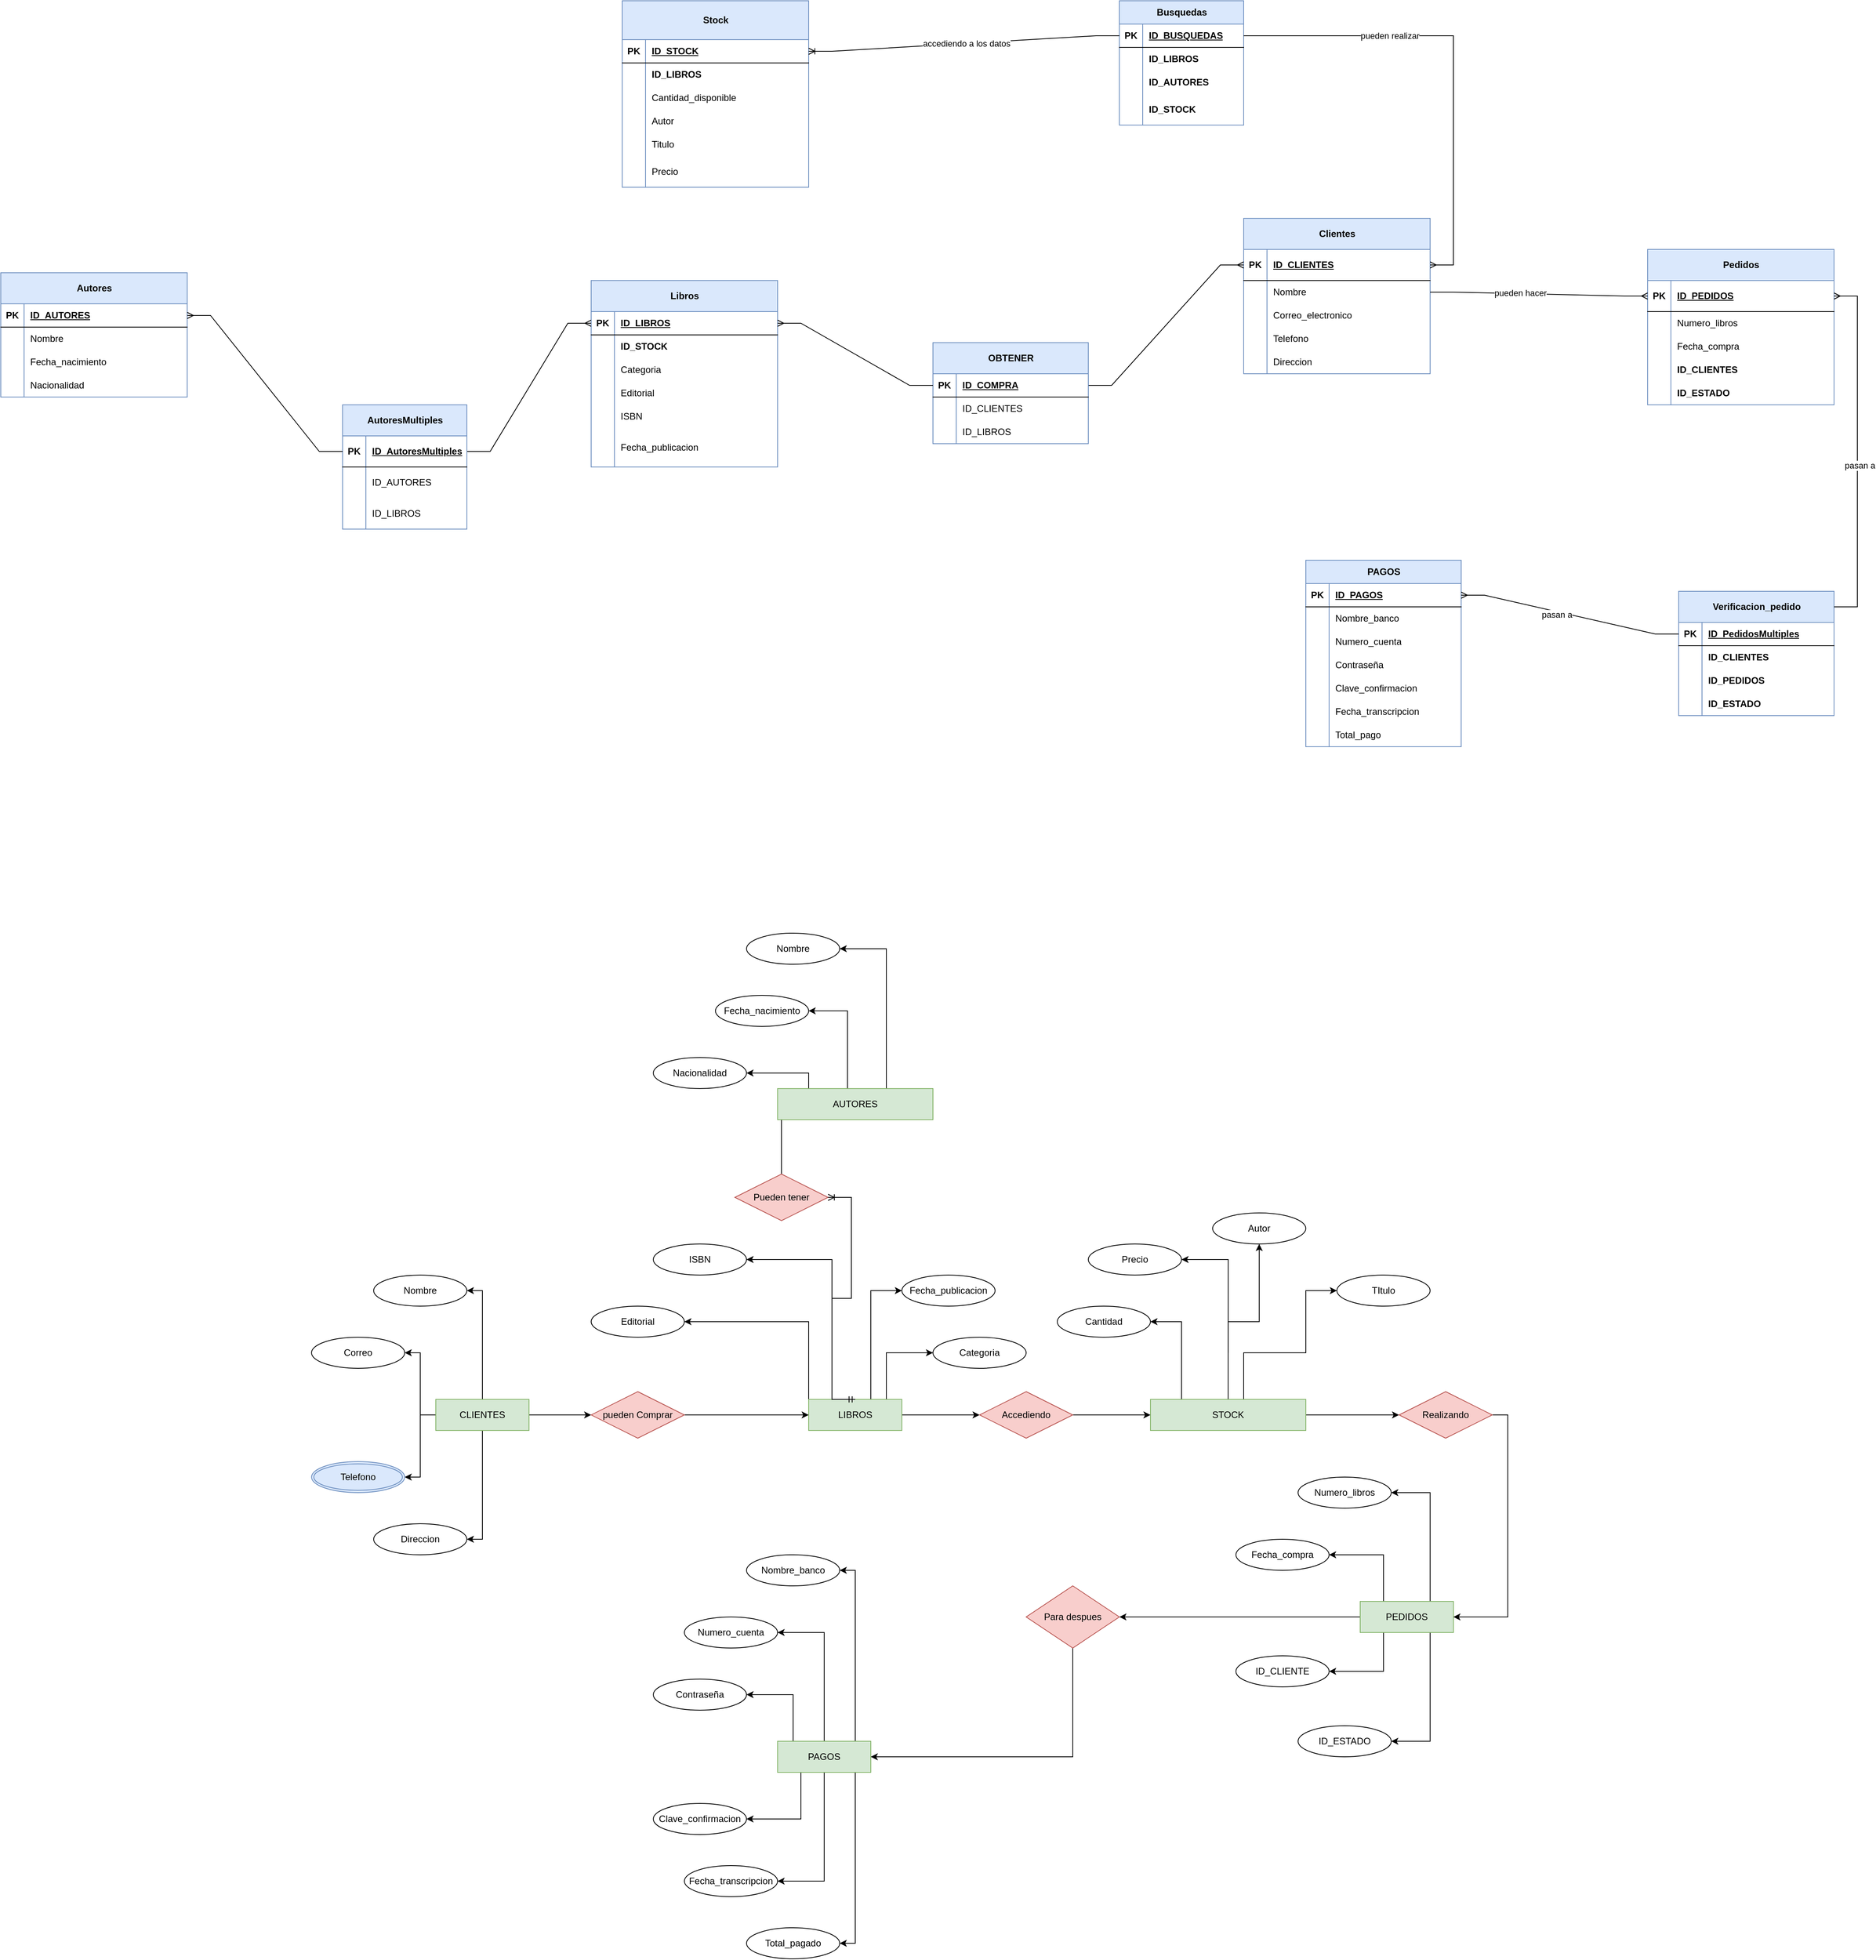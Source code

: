 <mxfile version="24.8.1">
  <diagram name="Página-1" id="yWpAuzN8NOcnwALL9dgo">
    <mxGraphModel dx="3187" dy="1716" grid="1" gridSize="10" guides="1" tooltips="1" connect="1" arrows="1" fold="1" page="1" pageScale="1" pageWidth="20000" pageHeight="20000" math="0" shadow="0">
      <root>
        <mxCell id="0" />
        <mxCell id="1" parent="0" />
        <mxCell id="mAtdsCofVG4e1nS8AKlR-26" value="Libros" style="shape=table;startSize=40;container=1;collapsible=1;childLayout=tableLayout;fixedRows=1;rowLines=0;fontStyle=1;align=center;resizeLast=1;html=1;fillColor=#dae8fc;strokeColor=#6c8ebf;" parent="1" vertex="1">
          <mxGeometry x="1800" y="2200" width="240" height="240" as="geometry" />
        </mxCell>
        <mxCell id="mAtdsCofVG4e1nS8AKlR-27" value="" style="shape=tableRow;horizontal=0;startSize=0;swimlaneHead=0;swimlaneBody=0;fillColor=none;collapsible=0;dropTarget=0;points=[[0,0.5],[1,0.5]];portConstraint=eastwest;top=0;left=0;right=0;bottom=1;" parent="mAtdsCofVG4e1nS8AKlR-26" vertex="1">
          <mxGeometry y="40" width="240" height="30" as="geometry" />
        </mxCell>
        <mxCell id="mAtdsCofVG4e1nS8AKlR-28" value="PK" style="shape=partialRectangle;connectable=0;fillColor=none;top=0;left=0;bottom=0;right=0;fontStyle=1;overflow=hidden;whiteSpace=wrap;html=1;" parent="mAtdsCofVG4e1nS8AKlR-27" vertex="1">
          <mxGeometry width="30" height="30" as="geometry">
            <mxRectangle width="30" height="30" as="alternateBounds" />
          </mxGeometry>
        </mxCell>
        <mxCell id="mAtdsCofVG4e1nS8AKlR-29" value="ID_LIBROS" style="shape=partialRectangle;connectable=0;fillColor=none;top=0;left=0;bottom=0;right=0;align=left;spacingLeft=6;fontStyle=5;overflow=hidden;whiteSpace=wrap;html=1;" parent="mAtdsCofVG4e1nS8AKlR-27" vertex="1">
          <mxGeometry x="30" width="210" height="30" as="geometry">
            <mxRectangle width="210" height="30" as="alternateBounds" />
          </mxGeometry>
        </mxCell>
        <mxCell id="mAtdsCofVG4e1nS8AKlR-30" value="" style="shape=tableRow;horizontal=0;startSize=0;swimlaneHead=0;swimlaneBody=0;fillColor=none;collapsible=0;dropTarget=0;points=[[0,0.5],[1,0.5]];portConstraint=eastwest;top=0;left=0;right=0;bottom=0;" parent="mAtdsCofVG4e1nS8AKlR-26" vertex="1">
          <mxGeometry y="70" width="240" height="30" as="geometry" />
        </mxCell>
        <mxCell id="mAtdsCofVG4e1nS8AKlR-31" value="" style="shape=partialRectangle;connectable=0;fillColor=none;top=0;left=0;bottom=0;right=0;editable=1;overflow=hidden;whiteSpace=wrap;html=1;" parent="mAtdsCofVG4e1nS8AKlR-30" vertex="1">
          <mxGeometry width="30" height="30" as="geometry">
            <mxRectangle width="30" height="30" as="alternateBounds" />
          </mxGeometry>
        </mxCell>
        <mxCell id="mAtdsCofVG4e1nS8AKlR-32" value="&lt;b&gt;ID_STOCK&lt;/b&gt;" style="shape=partialRectangle;connectable=0;fillColor=none;top=0;left=0;bottom=0;right=0;align=left;spacingLeft=6;overflow=hidden;whiteSpace=wrap;html=1;" parent="mAtdsCofVG4e1nS8AKlR-30" vertex="1">
          <mxGeometry x="30" width="210" height="30" as="geometry">
            <mxRectangle width="210" height="30" as="alternateBounds" />
          </mxGeometry>
        </mxCell>
        <mxCell id="mAtdsCofVG4e1nS8AKlR-33" value="" style="shape=tableRow;horizontal=0;startSize=0;swimlaneHead=0;swimlaneBody=0;fillColor=none;collapsible=0;dropTarget=0;points=[[0,0.5],[1,0.5]];portConstraint=eastwest;top=0;left=0;right=0;bottom=0;" parent="mAtdsCofVG4e1nS8AKlR-26" vertex="1">
          <mxGeometry y="100" width="240" height="30" as="geometry" />
        </mxCell>
        <mxCell id="mAtdsCofVG4e1nS8AKlR-34" value="" style="shape=partialRectangle;connectable=0;fillColor=none;top=0;left=0;bottom=0;right=0;editable=1;overflow=hidden;whiteSpace=wrap;html=1;" parent="mAtdsCofVG4e1nS8AKlR-33" vertex="1">
          <mxGeometry width="30" height="30" as="geometry">
            <mxRectangle width="30" height="30" as="alternateBounds" />
          </mxGeometry>
        </mxCell>
        <mxCell id="mAtdsCofVG4e1nS8AKlR-35" value="Categoria" style="shape=partialRectangle;connectable=0;fillColor=none;top=0;left=0;bottom=0;right=0;align=left;spacingLeft=6;overflow=hidden;whiteSpace=wrap;html=1;" parent="mAtdsCofVG4e1nS8AKlR-33" vertex="1">
          <mxGeometry x="30" width="210" height="30" as="geometry">
            <mxRectangle width="210" height="30" as="alternateBounds" />
          </mxGeometry>
        </mxCell>
        <mxCell id="mAtdsCofVG4e1nS8AKlR-36" value="" style="shape=tableRow;horizontal=0;startSize=0;swimlaneHead=0;swimlaneBody=0;fillColor=none;collapsible=0;dropTarget=0;points=[[0,0.5],[1,0.5]];portConstraint=eastwest;top=0;left=0;right=0;bottom=0;" parent="mAtdsCofVG4e1nS8AKlR-26" vertex="1">
          <mxGeometry y="130" width="240" height="30" as="geometry" />
        </mxCell>
        <mxCell id="mAtdsCofVG4e1nS8AKlR-37" value="" style="shape=partialRectangle;connectable=0;fillColor=none;top=0;left=0;bottom=0;right=0;editable=1;overflow=hidden;whiteSpace=wrap;html=1;" parent="mAtdsCofVG4e1nS8AKlR-36" vertex="1">
          <mxGeometry width="30" height="30" as="geometry">
            <mxRectangle width="30" height="30" as="alternateBounds" />
          </mxGeometry>
        </mxCell>
        <mxCell id="mAtdsCofVG4e1nS8AKlR-38" value="Editorial" style="shape=partialRectangle;connectable=0;fillColor=none;top=0;left=0;bottom=0;right=0;align=left;spacingLeft=6;overflow=hidden;whiteSpace=wrap;html=1;" parent="mAtdsCofVG4e1nS8AKlR-36" vertex="1">
          <mxGeometry x="30" width="210" height="30" as="geometry">
            <mxRectangle width="210" height="30" as="alternateBounds" />
          </mxGeometry>
        </mxCell>
        <mxCell id="mAtdsCofVG4e1nS8AKlR-146" value="" style="shape=tableRow;horizontal=0;startSize=0;swimlaneHead=0;swimlaneBody=0;fillColor=none;collapsible=0;dropTarget=0;points=[[0,0.5],[1,0.5]];portConstraint=eastwest;top=0;left=0;right=0;bottom=0;" parent="mAtdsCofVG4e1nS8AKlR-26" vertex="1">
          <mxGeometry y="160" width="240" height="30" as="geometry" />
        </mxCell>
        <mxCell id="mAtdsCofVG4e1nS8AKlR-147" value="" style="shape=partialRectangle;connectable=0;fillColor=none;top=0;left=0;bottom=0;right=0;editable=1;overflow=hidden;whiteSpace=wrap;html=1;" parent="mAtdsCofVG4e1nS8AKlR-146" vertex="1">
          <mxGeometry width="30" height="30" as="geometry">
            <mxRectangle width="30" height="30" as="alternateBounds" />
          </mxGeometry>
        </mxCell>
        <mxCell id="mAtdsCofVG4e1nS8AKlR-148" value="ISBN" style="shape=partialRectangle;connectable=0;fillColor=none;top=0;left=0;bottom=0;right=0;align=left;spacingLeft=6;overflow=hidden;whiteSpace=wrap;html=1;" parent="mAtdsCofVG4e1nS8AKlR-146" vertex="1">
          <mxGeometry x="30" width="210" height="30" as="geometry">
            <mxRectangle width="210" height="30" as="alternateBounds" />
          </mxGeometry>
        </mxCell>
        <mxCell id="mAtdsCofVG4e1nS8AKlR-149" value="" style="shape=tableRow;horizontal=0;startSize=0;swimlaneHead=0;swimlaneBody=0;fillColor=none;collapsible=0;dropTarget=0;points=[[0,0.5],[1,0.5]];portConstraint=eastwest;top=0;left=0;right=0;bottom=0;" parent="mAtdsCofVG4e1nS8AKlR-26" vertex="1">
          <mxGeometry y="190" width="240" height="50" as="geometry" />
        </mxCell>
        <mxCell id="mAtdsCofVG4e1nS8AKlR-150" value="" style="shape=partialRectangle;connectable=0;fillColor=none;top=0;left=0;bottom=0;right=0;editable=1;overflow=hidden;whiteSpace=wrap;html=1;" parent="mAtdsCofVG4e1nS8AKlR-149" vertex="1">
          <mxGeometry width="30" height="50" as="geometry">
            <mxRectangle width="30" height="50" as="alternateBounds" />
          </mxGeometry>
        </mxCell>
        <mxCell id="mAtdsCofVG4e1nS8AKlR-151" value="Fecha_publicacion" style="shape=partialRectangle;connectable=0;fillColor=none;top=0;left=0;bottom=0;right=0;align=left;spacingLeft=6;overflow=hidden;whiteSpace=wrap;html=1;" parent="mAtdsCofVG4e1nS8AKlR-149" vertex="1">
          <mxGeometry x="30" width="210" height="50" as="geometry">
            <mxRectangle width="210" height="50" as="alternateBounds" />
          </mxGeometry>
        </mxCell>
        <mxCell id="mAtdsCofVG4e1nS8AKlR-46" value="Autores" style="shape=table;startSize=40;container=1;collapsible=1;childLayout=tableLayout;fixedRows=1;rowLines=0;fontStyle=1;align=center;resizeLast=1;html=1;fillColor=#dae8fc;strokeColor=#6c8ebf;" parent="1" vertex="1">
          <mxGeometry x="1040" y="2190" width="240" height="160" as="geometry" />
        </mxCell>
        <mxCell id="mAtdsCofVG4e1nS8AKlR-47" value="" style="shape=tableRow;horizontal=0;startSize=0;swimlaneHead=0;swimlaneBody=0;fillColor=none;collapsible=0;dropTarget=0;points=[[0,0.5],[1,0.5]];portConstraint=eastwest;top=0;left=0;right=0;bottom=1;" parent="mAtdsCofVG4e1nS8AKlR-46" vertex="1">
          <mxGeometry y="40" width="240" height="30" as="geometry" />
        </mxCell>
        <mxCell id="mAtdsCofVG4e1nS8AKlR-48" value="PK" style="shape=partialRectangle;connectable=0;fillColor=none;top=0;left=0;bottom=0;right=0;fontStyle=1;overflow=hidden;whiteSpace=wrap;html=1;" parent="mAtdsCofVG4e1nS8AKlR-47" vertex="1">
          <mxGeometry width="30" height="30" as="geometry">
            <mxRectangle width="30" height="30" as="alternateBounds" />
          </mxGeometry>
        </mxCell>
        <mxCell id="mAtdsCofVG4e1nS8AKlR-49" value="ID_AUTORES" style="shape=partialRectangle;connectable=0;fillColor=none;top=0;left=0;bottom=0;right=0;align=left;spacingLeft=6;fontStyle=5;overflow=hidden;whiteSpace=wrap;html=1;" parent="mAtdsCofVG4e1nS8AKlR-47" vertex="1">
          <mxGeometry x="30" width="210" height="30" as="geometry">
            <mxRectangle width="210" height="30" as="alternateBounds" />
          </mxGeometry>
        </mxCell>
        <mxCell id="mAtdsCofVG4e1nS8AKlR-50" value="" style="shape=tableRow;horizontal=0;startSize=0;swimlaneHead=0;swimlaneBody=0;fillColor=none;collapsible=0;dropTarget=0;points=[[0,0.5],[1,0.5]];portConstraint=eastwest;top=0;left=0;right=0;bottom=0;" parent="mAtdsCofVG4e1nS8AKlR-46" vertex="1">
          <mxGeometry y="70" width="240" height="30" as="geometry" />
        </mxCell>
        <mxCell id="mAtdsCofVG4e1nS8AKlR-51" value="" style="shape=partialRectangle;connectable=0;fillColor=none;top=0;left=0;bottom=0;right=0;editable=1;overflow=hidden;whiteSpace=wrap;html=1;" parent="mAtdsCofVG4e1nS8AKlR-50" vertex="1">
          <mxGeometry width="30" height="30" as="geometry">
            <mxRectangle width="30" height="30" as="alternateBounds" />
          </mxGeometry>
        </mxCell>
        <mxCell id="mAtdsCofVG4e1nS8AKlR-52" value="Nombre" style="shape=partialRectangle;connectable=0;fillColor=none;top=0;left=0;bottom=0;right=0;align=left;spacingLeft=6;overflow=hidden;whiteSpace=wrap;html=1;" parent="mAtdsCofVG4e1nS8AKlR-50" vertex="1">
          <mxGeometry x="30" width="210" height="30" as="geometry">
            <mxRectangle width="210" height="30" as="alternateBounds" />
          </mxGeometry>
        </mxCell>
        <mxCell id="mAtdsCofVG4e1nS8AKlR-53" value="" style="shape=tableRow;horizontal=0;startSize=0;swimlaneHead=0;swimlaneBody=0;fillColor=none;collapsible=0;dropTarget=0;points=[[0,0.5],[1,0.5]];portConstraint=eastwest;top=0;left=0;right=0;bottom=0;" parent="mAtdsCofVG4e1nS8AKlR-46" vertex="1">
          <mxGeometry y="100" width="240" height="30" as="geometry" />
        </mxCell>
        <mxCell id="mAtdsCofVG4e1nS8AKlR-54" value="" style="shape=partialRectangle;connectable=0;fillColor=none;top=0;left=0;bottom=0;right=0;editable=1;overflow=hidden;whiteSpace=wrap;html=1;" parent="mAtdsCofVG4e1nS8AKlR-53" vertex="1">
          <mxGeometry width="30" height="30" as="geometry">
            <mxRectangle width="30" height="30" as="alternateBounds" />
          </mxGeometry>
        </mxCell>
        <mxCell id="mAtdsCofVG4e1nS8AKlR-55" value="Fecha_nacimiento" style="shape=partialRectangle;connectable=0;fillColor=none;top=0;left=0;bottom=0;right=0;align=left;spacingLeft=6;overflow=hidden;whiteSpace=wrap;html=1;" parent="mAtdsCofVG4e1nS8AKlR-53" vertex="1">
          <mxGeometry x="30" width="210" height="30" as="geometry">
            <mxRectangle width="210" height="30" as="alternateBounds" />
          </mxGeometry>
        </mxCell>
        <mxCell id="mAtdsCofVG4e1nS8AKlR-56" value="" style="shape=tableRow;horizontal=0;startSize=0;swimlaneHead=0;swimlaneBody=0;fillColor=none;collapsible=0;dropTarget=0;points=[[0,0.5],[1,0.5]];portConstraint=eastwest;top=0;left=0;right=0;bottom=0;" parent="mAtdsCofVG4e1nS8AKlR-46" vertex="1">
          <mxGeometry y="130" width="240" height="30" as="geometry" />
        </mxCell>
        <mxCell id="mAtdsCofVG4e1nS8AKlR-57" value="" style="shape=partialRectangle;connectable=0;fillColor=none;top=0;left=0;bottom=0;right=0;editable=1;overflow=hidden;whiteSpace=wrap;html=1;" parent="mAtdsCofVG4e1nS8AKlR-56" vertex="1">
          <mxGeometry width="30" height="30" as="geometry">
            <mxRectangle width="30" height="30" as="alternateBounds" />
          </mxGeometry>
        </mxCell>
        <mxCell id="mAtdsCofVG4e1nS8AKlR-58" value="Nacionalidad" style="shape=partialRectangle;connectable=0;fillColor=none;top=0;left=0;bottom=0;right=0;align=left;spacingLeft=6;overflow=hidden;whiteSpace=wrap;html=1;" parent="mAtdsCofVG4e1nS8AKlR-56" vertex="1">
          <mxGeometry x="30" width="210" height="30" as="geometry">
            <mxRectangle width="210" height="30" as="alternateBounds" />
          </mxGeometry>
        </mxCell>
        <mxCell id="mAtdsCofVG4e1nS8AKlR-59" value="Busquedas" style="shape=table;startSize=30;container=1;collapsible=1;childLayout=tableLayout;fixedRows=1;rowLines=0;fontStyle=1;align=center;resizeLast=1;html=1;fillColor=#dae8fc;strokeColor=#6c8ebf;" parent="1" vertex="1">
          <mxGeometry x="2480" y="1840" width="160" height="160" as="geometry" />
        </mxCell>
        <mxCell id="mAtdsCofVG4e1nS8AKlR-60" value="" style="shape=tableRow;horizontal=0;startSize=0;swimlaneHead=0;swimlaneBody=0;fillColor=none;collapsible=0;dropTarget=0;points=[[0,0.5],[1,0.5]];portConstraint=eastwest;top=0;left=0;right=0;bottom=1;" parent="mAtdsCofVG4e1nS8AKlR-59" vertex="1">
          <mxGeometry y="30" width="160" height="30" as="geometry" />
        </mxCell>
        <mxCell id="mAtdsCofVG4e1nS8AKlR-61" value="PK" style="shape=partialRectangle;connectable=0;fillColor=none;top=0;left=0;bottom=0;right=0;fontStyle=1;overflow=hidden;whiteSpace=wrap;html=1;" parent="mAtdsCofVG4e1nS8AKlR-60" vertex="1">
          <mxGeometry width="30" height="30" as="geometry">
            <mxRectangle width="30" height="30" as="alternateBounds" />
          </mxGeometry>
        </mxCell>
        <mxCell id="mAtdsCofVG4e1nS8AKlR-62" value="ID_BUSQUEDAS" style="shape=partialRectangle;connectable=0;fillColor=none;top=0;left=0;bottom=0;right=0;align=left;spacingLeft=6;fontStyle=5;overflow=hidden;whiteSpace=wrap;html=1;" parent="mAtdsCofVG4e1nS8AKlR-60" vertex="1">
          <mxGeometry x="30" width="130" height="30" as="geometry">
            <mxRectangle width="130" height="30" as="alternateBounds" />
          </mxGeometry>
        </mxCell>
        <mxCell id="mAtdsCofVG4e1nS8AKlR-63" value="" style="shape=tableRow;horizontal=0;startSize=0;swimlaneHead=0;swimlaneBody=0;fillColor=none;collapsible=0;dropTarget=0;points=[[0,0.5],[1,0.5]];portConstraint=eastwest;top=0;left=0;right=0;bottom=0;" parent="mAtdsCofVG4e1nS8AKlR-59" vertex="1">
          <mxGeometry y="60" width="160" height="30" as="geometry" />
        </mxCell>
        <mxCell id="mAtdsCofVG4e1nS8AKlR-64" value="" style="shape=partialRectangle;connectable=0;fillColor=none;top=0;left=0;bottom=0;right=0;editable=1;overflow=hidden;whiteSpace=wrap;html=1;" parent="mAtdsCofVG4e1nS8AKlR-63" vertex="1">
          <mxGeometry width="30" height="30" as="geometry">
            <mxRectangle width="30" height="30" as="alternateBounds" />
          </mxGeometry>
        </mxCell>
        <mxCell id="mAtdsCofVG4e1nS8AKlR-65" value="&lt;b&gt;ID_LIBROS&lt;/b&gt;" style="shape=partialRectangle;connectable=0;fillColor=none;top=0;left=0;bottom=0;right=0;align=left;spacingLeft=6;overflow=hidden;whiteSpace=wrap;html=1;" parent="mAtdsCofVG4e1nS8AKlR-63" vertex="1">
          <mxGeometry x="30" width="130" height="30" as="geometry">
            <mxRectangle width="130" height="30" as="alternateBounds" />
          </mxGeometry>
        </mxCell>
        <mxCell id="mAtdsCofVG4e1nS8AKlR-66" value="" style="shape=tableRow;horizontal=0;startSize=0;swimlaneHead=0;swimlaneBody=0;fillColor=none;collapsible=0;dropTarget=0;points=[[0,0.5],[1,0.5]];portConstraint=eastwest;top=0;left=0;right=0;bottom=0;" parent="mAtdsCofVG4e1nS8AKlR-59" vertex="1">
          <mxGeometry y="90" width="160" height="30" as="geometry" />
        </mxCell>
        <mxCell id="mAtdsCofVG4e1nS8AKlR-67" value="" style="shape=partialRectangle;connectable=0;fillColor=none;top=0;left=0;bottom=0;right=0;editable=1;overflow=hidden;whiteSpace=wrap;html=1;" parent="mAtdsCofVG4e1nS8AKlR-66" vertex="1">
          <mxGeometry width="30" height="30" as="geometry">
            <mxRectangle width="30" height="30" as="alternateBounds" />
          </mxGeometry>
        </mxCell>
        <mxCell id="mAtdsCofVG4e1nS8AKlR-68" value="&lt;b&gt;ID_AUTORES&lt;/b&gt;" style="shape=partialRectangle;connectable=0;fillColor=none;top=0;left=0;bottom=0;right=0;align=left;spacingLeft=6;overflow=hidden;whiteSpace=wrap;html=1;" parent="mAtdsCofVG4e1nS8AKlR-66" vertex="1">
          <mxGeometry x="30" width="130" height="30" as="geometry">
            <mxRectangle width="130" height="30" as="alternateBounds" />
          </mxGeometry>
        </mxCell>
        <mxCell id="mAtdsCofVG4e1nS8AKlR-69" value="" style="shape=tableRow;horizontal=0;startSize=0;swimlaneHead=0;swimlaneBody=0;fillColor=none;collapsible=0;dropTarget=0;points=[[0,0.5],[1,0.5]];portConstraint=eastwest;top=0;left=0;right=0;bottom=0;" parent="mAtdsCofVG4e1nS8AKlR-59" vertex="1">
          <mxGeometry y="120" width="160" height="40" as="geometry" />
        </mxCell>
        <mxCell id="mAtdsCofVG4e1nS8AKlR-70" value="" style="shape=partialRectangle;connectable=0;fillColor=none;top=0;left=0;bottom=0;right=0;editable=1;overflow=hidden;whiteSpace=wrap;html=1;" parent="mAtdsCofVG4e1nS8AKlR-69" vertex="1">
          <mxGeometry width="30" height="40" as="geometry">
            <mxRectangle width="30" height="40" as="alternateBounds" />
          </mxGeometry>
        </mxCell>
        <mxCell id="mAtdsCofVG4e1nS8AKlR-71" value="&lt;b&gt;ID_STOCK&lt;/b&gt;" style="shape=partialRectangle;connectable=0;fillColor=none;top=0;left=0;bottom=0;right=0;align=left;spacingLeft=6;overflow=hidden;whiteSpace=wrap;html=1;" parent="mAtdsCofVG4e1nS8AKlR-69" vertex="1">
          <mxGeometry x="30" width="130" height="40" as="geometry">
            <mxRectangle width="130" height="40" as="alternateBounds" />
          </mxGeometry>
        </mxCell>
        <mxCell id="mAtdsCofVG4e1nS8AKlR-72" value="Clientes" style="shape=table;startSize=40;container=1;collapsible=1;childLayout=tableLayout;fixedRows=1;rowLines=0;fontStyle=1;align=center;resizeLast=1;html=1;fillColor=#dae8fc;strokeColor=#6c8ebf;" parent="1" vertex="1">
          <mxGeometry x="2640" y="2120" width="240" height="200" as="geometry" />
        </mxCell>
        <mxCell id="mAtdsCofVG4e1nS8AKlR-73" value="" style="shape=tableRow;horizontal=0;startSize=0;swimlaneHead=0;swimlaneBody=0;fillColor=none;collapsible=0;dropTarget=0;points=[[0,0.5],[1,0.5]];portConstraint=eastwest;top=0;left=0;right=0;bottom=1;" parent="mAtdsCofVG4e1nS8AKlR-72" vertex="1">
          <mxGeometry y="40" width="240" height="40" as="geometry" />
        </mxCell>
        <mxCell id="mAtdsCofVG4e1nS8AKlR-74" value="PK" style="shape=partialRectangle;connectable=0;fillColor=none;top=0;left=0;bottom=0;right=0;fontStyle=1;overflow=hidden;whiteSpace=wrap;html=1;" parent="mAtdsCofVG4e1nS8AKlR-73" vertex="1">
          <mxGeometry width="30" height="40" as="geometry">
            <mxRectangle width="30" height="40" as="alternateBounds" />
          </mxGeometry>
        </mxCell>
        <mxCell id="mAtdsCofVG4e1nS8AKlR-75" value="ID_CLIENTES" style="shape=partialRectangle;connectable=0;fillColor=none;top=0;left=0;bottom=0;right=0;align=left;spacingLeft=6;fontStyle=5;overflow=hidden;whiteSpace=wrap;html=1;" parent="mAtdsCofVG4e1nS8AKlR-73" vertex="1">
          <mxGeometry x="30" width="210" height="40" as="geometry">
            <mxRectangle width="210" height="40" as="alternateBounds" />
          </mxGeometry>
        </mxCell>
        <mxCell id="mAtdsCofVG4e1nS8AKlR-76" value="" style="shape=tableRow;horizontal=0;startSize=0;swimlaneHead=0;swimlaneBody=0;fillColor=none;collapsible=0;dropTarget=0;points=[[0,0.5],[1,0.5]];portConstraint=eastwest;top=0;left=0;right=0;bottom=0;" parent="mAtdsCofVG4e1nS8AKlR-72" vertex="1">
          <mxGeometry y="80" width="240" height="30" as="geometry" />
        </mxCell>
        <mxCell id="mAtdsCofVG4e1nS8AKlR-77" value="" style="shape=partialRectangle;connectable=0;fillColor=none;top=0;left=0;bottom=0;right=0;editable=1;overflow=hidden;whiteSpace=wrap;html=1;" parent="mAtdsCofVG4e1nS8AKlR-76" vertex="1">
          <mxGeometry width="30" height="30" as="geometry">
            <mxRectangle width="30" height="30" as="alternateBounds" />
          </mxGeometry>
        </mxCell>
        <mxCell id="mAtdsCofVG4e1nS8AKlR-78" value="Nombre" style="shape=partialRectangle;connectable=0;fillColor=none;top=0;left=0;bottom=0;right=0;align=left;spacingLeft=6;overflow=hidden;whiteSpace=wrap;html=1;" parent="mAtdsCofVG4e1nS8AKlR-76" vertex="1">
          <mxGeometry x="30" width="210" height="30" as="geometry">
            <mxRectangle width="210" height="30" as="alternateBounds" />
          </mxGeometry>
        </mxCell>
        <mxCell id="mAtdsCofVG4e1nS8AKlR-79" value="" style="shape=tableRow;horizontal=0;startSize=0;swimlaneHead=0;swimlaneBody=0;fillColor=none;collapsible=0;dropTarget=0;points=[[0,0.5],[1,0.5]];portConstraint=eastwest;top=0;left=0;right=0;bottom=0;" parent="mAtdsCofVG4e1nS8AKlR-72" vertex="1">
          <mxGeometry y="110" width="240" height="30" as="geometry" />
        </mxCell>
        <mxCell id="mAtdsCofVG4e1nS8AKlR-80" value="" style="shape=partialRectangle;connectable=0;fillColor=none;top=0;left=0;bottom=0;right=0;editable=1;overflow=hidden;whiteSpace=wrap;html=1;" parent="mAtdsCofVG4e1nS8AKlR-79" vertex="1">
          <mxGeometry width="30" height="30" as="geometry">
            <mxRectangle width="30" height="30" as="alternateBounds" />
          </mxGeometry>
        </mxCell>
        <mxCell id="mAtdsCofVG4e1nS8AKlR-81" value="Correo_electronico" style="shape=partialRectangle;connectable=0;fillColor=none;top=0;left=0;bottom=0;right=0;align=left;spacingLeft=6;overflow=hidden;whiteSpace=wrap;html=1;" parent="mAtdsCofVG4e1nS8AKlR-79" vertex="1">
          <mxGeometry x="30" width="210" height="30" as="geometry">
            <mxRectangle width="210" height="30" as="alternateBounds" />
          </mxGeometry>
        </mxCell>
        <mxCell id="mAtdsCofVG4e1nS8AKlR-82" value="" style="shape=tableRow;horizontal=0;startSize=0;swimlaneHead=0;swimlaneBody=0;fillColor=none;collapsible=0;dropTarget=0;points=[[0,0.5],[1,0.5]];portConstraint=eastwest;top=0;left=0;right=0;bottom=0;" parent="mAtdsCofVG4e1nS8AKlR-72" vertex="1">
          <mxGeometry y="140" width="240" height="30" as="geometry" />
        </mxCell>
        <mxCell id="mAtdsCofVG4e1nS8AKlR-83" value="" style="shape=partialRectangle;connectable=0;fillColor=none;top=0;left=0;bottom=0;right=0;editable=1;overflow=hidden;whiteSpace=wrap;html=1;" parent="mAtdsCofVG4e1nS8AKlR-82" vertex="1">
          <mxGeometry width="30" height="30" as="geometry">
            <mxRectangle width="30" height="30" as="alternateBounds" />
          </mxGeometry>
        </mxCell>
        <mxCell id="mAtdsCofVG4e1nS8AKlR-84" value="&lt;span style=&quot;font-weight: normal;&quot;&gt;Telefono&lt;/span&gt;" style="shape=partialRectangle;connectable=0;fillColor=none;top=0;left=0;bottom=0;right=0;align=left;spacingLeft=6;overflow=hidden;whiteSpace=wrap;html=1;fontStyle=1" parent="mAtdsCofVG4e1nS8AKlR-82" vertex="1">
          <mxGeometry x="30" width="210" height="30" as="geometry">
            <mxRectangle width="210" height="30" as="alternateBounds" />
          </mxGeometry>
        </mxCell>
        <mxCell id="mAtdsCofVG4e1nS8AKlR-155" value="" style="shape=tableRow;horizontal=0;startSize=0;swimlaneHead=0;swimlaneBody=0;fillColor=none;collapsible=0;dropTarget=0;points=[[0,0.5],[1,0.5]];portConstraint=eastwest;top=0;left=0;right=0;bottom=0;" parent="mAtdsCofVG4e1nS8AKlR-72" vertex="1">
          <mxGeometry y="170" width="240" height="30" as="geometry" />
        </mxCell>
        <mxCell id="mAtdsCofVG4e1nS8AKlR-156" value="" style="shape=partialRectangle;connectable=0;fillColor=none;top=0;left=0;bottom=0;right=0;editable=1;overflow=hidden;whiteSpace=wrap;html=1;" parent="mAtdsCofVG4e1nS8AKlR-155" vertex="1">
          <mxGeometry width="30" height="30" as="geometry">
            <mxRectangle width="30" height="30" as="alternateBounds" />
          </mxGeometry>
        </mxCell>
        <mxCell id="mAtdsCofVG4e1nS8AKlR-157" value="&lt;span style=&quot;font-weight: normal;&quot;&gt;Direccion&lt;/span&gt;" style="shape=partialRectangle;connectable=0;fillColor=none;top=0;left=0;bottom=0;right=0;align=left;spacingLeft=6;overflow=hidden;whiteSpace=wrap;html=1;fontStyle=1" parent="mAtdsCofVG4e1nS8AKlR-155" vertex="1">
          <mxGeometry x="30" width="210" height="30" as="geometry">
            <mxRectangle width="210" height="30" as="alternateBounds" />
          </mxGeometry>
        </mxCell>
        <mxCell id="mAtdsCofVG4e1nS8AKlR-86" value="Pedidos" style="shape=table;startSize=40;container=1;collapsible=1;childLayout=tableLayout;fixedRows=1;rowLines=0;fontStyle=1;align=center;resizeLast=1;html=1;fillColor=#dae8fc;strokeColor=#6c8ebf;" parent="1" vertex="1">
          <mxGeometry x="3160" y="2160" width="240" height="200" as="geometry" />
        </mxCell>
        <mxCell id="mAtdsCofVG4e1nS8AKlR-87" value="" style="shape=tableRow;horizontal=0;startSize=0;swimlaneHead=0;swimlaneBody=0;fillColor=none;collapsible=0;dropTarget=0;points=[[0,0.5],[1,0.5]];portConstraint=eastwest;top=0;left=0;right=0;bottom=1;" parent="mAtdsCofVG4e1nS8AKlR-86" vertex="1">
          <mxGeometry y="40" width="240" height="40" as="geometry" />
        </mxCell>
        <mxCell id="mAtdsCofVG4e1nS8AKlR-88" value="PK" style="shape=partialRectangle;connectable=0;fillColor=none;top=0;left=0;bottom=0;right=0;fontStyle=1;overflow=hidden;whiteSpace=wrap;html=1;" parent="mAtdsCofVG4e1nS8AKlR-87" vertex="1">
          <mxGeometry width="30" height="40" as="geometry">
            <mxRectangle width="30" height="40" as="alternateBounds" />
          </mxGeometry>
        </mxCell>
        <mxCell id="mAtdsCofVG4e1nS8AKlR-89" value="ID_PEDIDOS" style="shape=partialRectangle;connectable=0;fillColor=none;top=0;left=0;bottom=0;right=0;align=left;spacingLeft=6;fontStyle=5;overflow=hidden;whiteSpace=wrap;html=1;" parent="mAtdsCofVG4e1nS8AKlR-87" vertex="1">
          <mxGeometry x="30" width="210" height="40" as="geometry">
            <mxRectangle width="210" height="40" as="alternateBounds" />
          </mxGeometry>
        </mxCell>
        <mxCell id="mAtdsCofVG4e1nS8AKlR-90" value="" style="shape=tableRow;horizontal=0;startSize=0;swimlaneHead=0;swimlaneBody=0;fillColor=none;collapsible=0;dropTarget=0;points=[[0,0.5],[1,0.5]];portConstraint=eastwest;top=0;left=0;right=0;bottom=0;" parent="mAtdsCofVG4e1nS8AKlR-86" vertex="1">
          <mxGeometry y="80" width="240" height="30" as="geometry" />
        </mxCell>
        <mxCell id="mAtdsCofVG4e1nS8AKlR-91" value="" style="shape=partialRectangle;connectable=0;fillColor=none;top=0;left=0;bottom=0;right=0;editable=1;overflow=hidden;whiteSpace=wrap;html=1;" parent="mAtdsCofVG4e1nS8AKlR-90" vertex="1">
          <mxGeometry width="30" height="30" as="geometry">
            <mxRectangle width="30" height="30" as="alternateBounds" />
          </mxGeometry>
        </mxCell>
        <mxCell id="mAtdsCofVG4e1nS8AKlR-92" value="Numero_libros" style="shape=partialRectangle;connectable=0;fillColor=none;top=0;left=0;bottom=0;right=0;align=left;spacingLeft=6;overflow=hidden;whiteSpace=wrap;html=1;" parent="mAtdsCofVG4e1nS8AKlR-90" vertex="1">
          <mxGeometry x="30" width="210" height="30" as="geometry">
            <mxRectangle width="210" height="30" as="alternateBounds" />
          </mxGeometry>
        </mxCell>
        <mxCell id="mAtdsCofVG4e1nS8AKlR-93" value="" style="shape=tableRow;horizontal=0;startSize=0;swimlaneHead=0;swimlaneBody=0;fillColor=none;collapsible=0;dropTarget=0;points=[[0,0.5],[1,0.5]];portConstraint=eastwest;top=0;left=0;right=0;bottom=0;" parent="mAtdsCofVG4e1nS8AKlR-86" vertex="1">
          <mxGeometry y="110" width="240" height="30" as="geometry" />
        </mxCell>
        <mxCell id="mAtdsCofVG4e1nS8AKlR-94" value="" style="shape=partialRectangle;connectable=0;fillColor=none;top=0;left=0;bottom=0;right=0;editable=1;overflow=hidden;whiteSpace=wrap;html=1;" parent="mAtdsCofVG4e1nS8AKlR-93" vertex="1">
          <mxGeometry width="30" height="30" as="geometry">
            <mxRectangle width="30" height="30" as="alternateBounds" />
          </mxGeometry>
        </mxCell>
        <mxCell id="mAtdsCofVG4e1nS8AKlR-95" value="Fecha_compra" style="shape=partialRectangle;connectable=0;fillColor=none;top=0;left=0;bottom=0;right=0;align=left;spacingLeft=6;overflow=hidden;whiteSpace=wrap;html=1;" parent="mAtdsCofVG4e1nS8AKlR-93" vertex="1">
          <mxGeometry x="30" width="210" height="30" as="geometry">
            <mxRectangle width="210" height="30" as="alternateBounds" />
          </mxGeometry>
        </mxCell>
        <mxCell id="mAtdsCofVG4e1nS8AKlR-96" value="" style="shape=tableRow;horizontal=0;startSize=0;swimlaneHead=0;swimlaneBody=0;fillColor=none;collapsible=0;dropTarget=0;points=[[0,0.5],[1,0.5]];portConstraint=eastwest;top=0;left=0;right=0;bottom=0;" parent="mAtdsCofVG4e1nS8AKlR-86" vertex="1">
          <mxGeometry y="140" width="240" height="30" as="geometry" />
        </mxCell>
        <mxCell id="mAtdsCofVG4e1nS8AKlR-97" value="" style="shape=partialRectangle;connectable=0;fillColor=none;top=0;left=0;bottom=0;right=0;editable=1;overflow=hidden;whiteSpace=wrap;html=1;" parent="mAtdsCofVG4e1nS8AKlR-96" vertex="1">
          <mxGeometry width="30" height="30" as="geometry">
            <mxRectangle width="30" height="30" as="alternateBounds" />
          </mxGeometry>
        </mxCell>
        <mxCell id="mAtdsCofVG4e1nS8AKlR-98" value="&lt;b&gt;ID_CLIENTES&lt;/b&gt;" style="shape=partialRectangle;connectable=0;fillColor=none;top=0;left=0;bottom=0;right=0;align=left;spacingLeft=6;overflow=hidden;whiteSpace=wrap;html=1;" parent="mAtdsCofVG4e1nS8AKlR-96" vertex="1">
          <mxGeometry x="30" width="210" height="30" as="geometry">
            <mxRectangle width="210" height="30" as="alternateBounds" />
          </mxGeometry>
        </mxCell>
        <mxCell id="mAtdsCofVG4e1nS8AKlR-234" value="" style="shape=tableRow;horizontal=0;startSize=0;swimlaneHead=0;swimlaneBody=0;fillColor=none;collapsible=0;dropTarget=0;points=[[0,0.5],[1,0.5]];portConstraint=eastwest;top=0;left=0;right=0;bottom=0;" parent="mAtdsCofVG4e1nS8AKlR-86" vertex="1">
          <mxGeometry y="170" width="240" height="30" as="geometry" />
        </mxCell>
        <mxCell id="mAtdsCofVG4e1nS8AKlR-235" value="" style="shape=partialRectangle;connectable=0;fillColor=none;top=0;left=0;bottom=0;right=0;editable=1;overflow=hidden;whiteSpace=wrap;html=1;" parent="mAtdsCofVG4e1nS8AKlR-234" vertex="1">
          <mxGeometry width="30" height="30" as="geometry">
            <mxRectangle width="30" height="30" as="alternateBounds" />
          </mxGeometry>
        </mxCell>
        <mxCell id="mAtdsCofVG4e1nS8AKlR-236" value="&lt;b&gt;ID_ESTADO&lt;/b&gt;" style="shape=partialRectangle;connectable=0;fillColor=none;top=0;left=0;bottom=0;right=0;align=left;spacingLeft=6;overflow=hidden;whiteSpace=wrap;html=1;" parent="mAtdsCofVG4e1nS8AKlR-234" vertex="1">
          <mxGeometry x="30" width="210" height="30" as="geometry">
            <mxRectangle width="210" height="30" as="alternateBounds" />
          </mxGeometry>
        </mxCell>
        <mxCell id="mAtdsCofVG4e1nS8AKlR-99" value="PAGOS" style="shape=table;startSize=30;container=1;collapsible=1;childLayout=tableLayout;fixedRows=1;rowLines=0;fontStyle=1;align=center;resizeLast=1;html=1;fillColor=#dae8fc;strokeColor=#6c8ebf;" parent="1" vertex="1">
          <mxGeometry x="2720" y="2560" width="200" height="240" as="geometry" />
        </mxCell>
        <mxCell id="mAtdsCofVG4e1nS8AKlR-100" value="" style="shape=tableRow;horizontal=0;startSize=0;swimlaneHead=0;swimlaneBody=0;fillColor=none;collapsible=0;dropTarget=0;points=[[0,0.5],[1,0.5]];portConstraint=eastwest;top=0;left=0;right=0;bottom=1;" parent="mAtdsCofVG4e1nS8AKlR-99" vertex="1">
          <mxGeometry y="30" width="200" height="30" as="geometry" />
        </mxCell>
        <mxCell id="mAtdsCofVG4e1nS8AKlR-101" value="PK" style="shape=partialRectangle;connectable=0;fillColor=none;top=0;left=0;bottom=0;right=0;fontStyle=1;overflow=hidden;whiteSpace=wrap;html=1;" parent="mAtdsCofVG4e1nS8AKlR-100" vertex="1">
          <mxGeometry width="30" height="30" as="geometry">
            <mxRectangle width="30" height="30" as="alternateBounds" />
          </mxGeometry>
        </mxCell>
        <mxCell id="mAtdsCofVG4e1nS8AKlR-102" value="ID_PAGOS" style="shape=partialRectangle;connectable=0;fillColor=none;top=0;left=0;bottom=0;right=0;align=left;spacingLeft=6;fontStyle=5;overflow=hidden;whiteSpace=wrap;html=1;" parent="mAtdsCofVG4e1nS8AKlR-100" vertex="1">
          <mxGeometry x="30" width="170" height="30" as="geometry">
            <mxRectangle width="170" height="30" as="alternateBounds" />
          </mxGeometry>
        </mxCell>
        <mxCell id="mAtdsCofVG4e1nS8AKlR-103" value="" style="shape=tableRow;horizontal=0;startSize=0;swimlaneHead=0;swimlaneBody=0;fillColor=none;collapsible=0;dropTarget=0;points=[[0,0.5],[1,0.5]];portConstraint=eastwest;top=0;left=0;right=0;bottom=0;" parent="mAtdsCofVG4e1nS8AKlR-99" vertex="1">
          <mxGeometry y="60" width="200" height="30" as="geometry" />
        </mxCell>
        <mxCell id="mAtdsCofVG4e1nS8AKlR-104" value="" style="shape=partialRectangle;connectable=0;fillColor=none;top=0;left=0;bottom=0;right=0;editable=1;overflow=hidden;whiteSpace=wrap;html=1;" parent="mAtdsCofVG4e1nS8AKlR-103" vertex="1">
          <mxGeometry width="30" height="30" as="geometry">
            <mxRectangle width="30" height="30" as="alternateBounds" />
          </mxGeometry>
        </mxCell>
        <mxCell id="mAtdsCofVG4e1nS8AKlR-105" value="Nombre_banco" style="shape=partialRectangle;connectable=0;fillColor=none;top=0;left=0;bottom=0;right=0;align=left;spacingLeft=6;overflow=hidden;whiteSpace=wrap;html=1;" parent="mAtdsCofVG4e1nS8AKlR-103" vertex="1">
          <mxGeometry x="30" width="170" height="30" as="geometry">
            <mxRectangle width="170" height="30" as="alternateBounds" />
          </mxGeometry>
        </mxCell>
        <mxCell id="mAtdsCofVG4e1nS8AKlR-106" value="" style="shape=tableRow;horizontal=0;startSize=0;swimlaneHead=0;swimlaneBody=0;fillColor=none;collapsible=0;dropTarget=0;points=[[0,0.5],[1,0.5]];portConstraint=eastwest;top=0;left=0;right=0;bottom=0;" parent="mAtdsCofVG4e1nS8AKlR-99" vertex="1">
          <mxGeometry y="90" width="200" height="30" as="geometry" />
        </mxCell>
        <mxCell id="mAtdsCofVG4e1nS8AKlR-107" value="" style="shape=partialRectangle;connectable=0;fillColor=none;top=0;left=0;bottom=0;right=0;editable=1;overflow=hidden;whiteSpace=wrap;html=1;" parent="mAtdsCofVG4e1nS8AKlR-106" vertex="1">
          <mxGeometry width="30" height="30" as="geometry">
            <mxRectangle width="30" height="30" as="alternateBounds" />
          </mxGeometry>
        </mxCell>
        <mxCell id="mAtdsCofVG4e1nS8AKlR-108" value="Numero_cuenta" style="shape=partialRectangle;connectable=0;fillColor=none;top=0;left=0;bottom=0;right=0;align=left;spacingLeft=6;overflow=hidden;whiteSpace=wrap;html=1;" parent="mAtdsCofVG4e1nS8AKlR-106" vertex="1">
          <mxGeometry x="30" width="170" height="30" as="geometry">
            <mxRectangle width="170" height="30" as="alternateBounds" />
          </mxGeometry>
        </mxCell>
        <mxCell id="mAtdsCofVG4e1nS8AKlR-109" value="" style="shape=tableRow;horizontal=0;startSize=0;swimlaneHead=0;swimlaneBody=0;fillColor=none;collapsible=0;dropTarget=0;points=[[0,0.5],[1,0.5]];portConstraint=eastwest;top=0;left=0;right=0;bottom=0;" parent="mAtdsCofVG4e1nS8AKlR-99" vertex="1">
          <mxGeometry y="120" width="200" height="30" as="geometry" />
        </mxCell>
        <mxCell id="mAtdsCofVG4e1nS8AKlR-110" value="" style="shape=partialRectangle;connectable=0;fillColor=none;top=0;left=0;bottom=0;right=0;editable=1;overflow=hidden;whiteSpace=wrap;html=1;" parent="mAtdsCofVG4e1nS8AKlR-109" vertex="1">
          <mxGeometry width="30" height="30" as="geometry">
            <mxRectangle width="30" height="30" as="alternateBounds" />
          </mxGeometry>
        </mxCell>
        <mxCell id="mAtdsCofVG4e1nS8AKlR-111" value="Contraseña" style="shape=partialRectangle;connectable=0;fillColor=none;top=0;left=0;bottom=0;right=0;align=left;spacingLeft=6;overflow=hidden;whiteSpace=wrap;html=1;" parent="mAtdsCofVG4e1nS8AKlR-109" vertex="1">
          <mxGeometry x="30" width="170" height="30" as="geometry">
            <mxRectangle width="170" height="30" as="alternateBounds" />
          </mxGeometry>
        </mxCell>
        <mxCell id="mAtdsCofVG4e1nS8AKlR-158" value="" style="shape=tableRow;horizontal=0;startSize=0;swimlaneHead=0;swimlaneBody=0;fillColor=none;collapsible=0;dropTarget=0;points=[[0,0.5],[1,0.5]];portConstraint=eastwest;top=0;left=0;right=0;bottom=0;" parent="mAtdsCofVG4e1nS8AKlR-99" vertex="1">
          <mxGeometry y="150" width="200" height="30" as="geometry" />
        </mxCell>
        <mxCell id="mAtdsCofVG4e1nS8AKlR-159" value="" style="shape=partialRectangle;connectable=0;fillColor=none;top=0;left=0;bottom=0;right=0;editable=1;overflow=hidden;whiteSpace=wrap;html=1;" parent="mAtdsCofVG4e1nS8AKlR-158" vertex="1">
          <mxGeometry width="30" height="30" as="geometry">
            <mxRectangle width="30" height="30" as="alternateBounds" />
          </mxGeometry>
        </mxCell>
        <mxCell id="mAtdsCofVG4e1nS8AKlR-160" value="Clave_confirmacion" style="shape=partialRectangle;connectable=0;fillColor=none;top=0;left=0;bottom=0;right=0;align=left;spacingLeft=6;overflow=hidden;whiteSpace=wrap;html=1;" parent="mAtdsCofVG4e1nS8AKlR-158" vertex="1">
          <mxGeometry x="30" width="170" height="30" as="geometry">
            <mxRectangle width="170" height="30" as="alternateBounds" />
          </mxGeometry>
        </mxCell>
        <mxCell id="mAtdsCofVG4e1nS8AKlR-161" value="" style="shape=tableRow;horizontal=0;startSize=0;swimlaneHead=0;swimlaneBody=0;fillColor=none;collapsible=0;dropTarget=0;points=[[0,0.5],[1,0.5]];portConstraint=eastwest;top=0;left=0;right=0;bottom=0;" parent="mAtdsCofVG4e1nS8AKlR-99" vertex="1">
          <mxGeometry y="180" width="200" height="30" as="geometry" />
        </mxCell>
        <mxCell id="mAtdsCofVG4e1nS8AKlR-162" value="" style="shape=partialRectangle;connectable=0;fillColor=none;top=0;left=0;bottom=0;right=0;editable=1;overflow=hidden;whiteSpace=wrap;html=1;" parent="mAtdsCofVG4e1nS8AKlR-161" vertex="1">
          <mxGeometry width="30" height="30" as="geometry">
            <mxRectangle width="30" height="30" as="alternateBounds" />
          </mxGeometry>
        </mxCell>
        <mxCell id="mAtdsCofVG4e1nS8AKlR-163" value="Fecha_transcripcion" style="shape=partialRectangle;connectable=0;fillColor=none;top=0;left=0;bottom=0;right=0;align=left;spacingLeft=6;overflow=hidden;whiteSpace=wrap;html=1;" parent="mAtdsCofVG4e1nS8AKlR-161" vertex="1">
          <mxGeometry x="30" width="170" height="30" as="geometry">
            <mxRectangle width="170" height="30" as="alternateBounds" />
          </mxGeometry>
        </mxCell>
        <mxCell id="mAtdsCofVG4e1nS8AKlR-164" value="" style="shape=tableRow;horizontal=0;startSize=0;swimlaneHead=0;swimlaneBody=0;fillColor=none;collapsible=0;dropTarget=0;points=[[0,0.5],[1,0.5]];portConstraint=eastwest;top=0;left=0;right=0;bottom=0;" parent="mAtdsCofVG4e1nS8AKlR-99" vertex="1">
          <mxGeometry y="210" width="200" height="30" as="geometry" />
        </mxCell>
        <mxCell id="mAtdsCofVG4e1nS8AKlR-165" value="" style="shape=partialRectangle;connectable=0;fillColor=none;top=0;left=0;bottom=0;right=0;editable=1;overflow=hidden;whiteSpace=wrap;html=1;" parent="mAtdsCofVG4e1nS8AKlR-164" vertex="1">
          <mxGeometry width="30" height="30" as="geometry">
            <mxRectangle width="30" height="30" as="alternateBounds" />
          </mxGeometry>
        </mxCell>
        <mxCell id="mAtdsCofVG4e1nS8AKlR-166" value="Total_pago" style="shape=partialRectangle;connectable=0;fillColor=none;top=0;left=0;bottom=0;right=0;align=left;spacingLeft=6;overflow=hidden;whiteSpace=wrap;html=1;" parent="mAtdsCofVG4e1nS8AKlR-164" vertex="1">
          <mxGeometry x="30" width="170" height="30" as="geometry">
            <mxRectangle width="170" height="30" as="alternateBounds" />
          </mxGeometry>
        </mxCell>
        <mxCell id="mAtdsCofVG4e1nS8AKlR-116" value="Stock" style="shape=table;startSize=50;container=1;collapsible=1;childLayout=tableLayout;fixedRows=1;rowLines=0;fontStyle=1;align=center;resizeLast=1;html=1;fillColor=#dae8fc;strokeColor=#6c8ebf;" parent="1" vertex="1">
          <mxGeometry x="1840" y="1840" width="240" height="240" as="geometry" />
        </mxCell>
        <mxCell id="mAtdsCofVG4e1nS8AKlR-117" value="" style="shape=tableRow;horizontal=0;startSize=0;swimlaneHead=0;swimlaneBody=0;fillColor=none;collapsible=0;dropTarget=0;points=[[0,0.5],[1,0.5]];portConstraint=eastwest;top=0;left=0;right=0;bottom=1;" parent="mAtdsCofVG4e1nS8AKlR-116" vertex="1">
          <mxGeometry y="50" width="240" height="30" as="geometry" />
        </mxCell>
        <mxCell id="mAtdsCofVG4e1nS8AKlR-118" value="PK" style="shape=partialRectangle;connectable=0;fillColor=none;top=0;left=0;bottom=0;right=0;fontStyle=1;overflow=hidden;whiteSpace=wrap;html=1;" parent="mAtdsCofVG4e1nS8AKlR-117" vertex="1">
          <mxGeometry width="30" height="30" as="geometry">
            <mxRectangle width="30" height="30" as="alternateBounds" />
          </mxGeometry>
        </mxCell>
        <mxCell id="mAtdsCofVG4e1nS8AKlR-119" value="ID_STOCK" style="shape=partialRectangle;connectable=0;fillColor=none;top=0;left=0;bottom=0;right=0;align=left;spacingLeft=6;fontStyle=5;overflow=hidden;whiteSpace=wrap;html=1;" parent="mAtdsCofVG4e1nS8AKlR-117" vertex="1">
          <mxGeometry x="30" width="210" height="30" as="geometry">
            <mxRectangle width="210" height="30" as="alternateBounds" />
          </mxGeometry>
        </mxCell>
        <mxCell id="mAtdsCofVG4e1nS8AKlR-120" value="" style="shape=tableRow;horizontal=0;startSize=0;swimlaneHead=0;swimlaneBody=0;fillColor=none;collapsible=0;dropTarget=0;points=[[0,0.5],[1,0.5]];portConstraint=eastwest;top=0;left=0;right=0;bottom=0;" parent="mAtdsCofVG4e1nS8AKlR-116" vertex="1">
          <mxGeometry y="80" width="240" height="30" as="geometry" />
        </mxCell>
        <mxCell id="mAtdsCofVG4e1nS8AKlR-121" value="" style="shape=partialRectangle;connectable=0;fillColor=none;top=0;left=0;bottom=0;right=0;editable=1;overflow=hidden;whiteSpace=wrap;html=1;" parent="mAtdsCofVG4e1nS8AKlR-120" vertex="1">
          <mxGeometry width="30" height="30" as="geometry">
            <mxRectangle width="30" height="30" as="alternateBounds" />
          </mxGeometry>
        </mxCell>
        <mxCell id="mAtdsCofVG4e1nS8AKlR-122" value="&lt;b&gt;ID_LIBROS&lt;/b&gt;" style="shape=partialRectangle;connectable=0;fillColor=none;top=0;left=0;bottom=0;right=0;align=left;spacingLeft=6;overflow=hidden;whiteSpace=wrap;html=1;" parent="mAtdsCofVG4e1nS8AKlR-120" vertex="1">
          <mxGeometry x="30" width="210" height="30" as="geometry">
            <mxRectangle width="210" height="30" as="alternateBounds" />
          </mxGeometry>
        </mxCell>
        <mxCell id="mAtdsCofVG4e1nS8AKlR-123" value="" style="shape=tableRow;horizontal=0;startSize=0;swimlaneHead=0;swimlaneBody=0;fillColor=none;collapsible=0;dropTarget=0;points=[[0,0.5],[1,0.5]];portConstraint=eastwest;top=0;left=0;right=0;bottom=0;" parent="mAtdsCofVG4e1nS8AKlR-116" vertex="1">
          <mxGeometry y="110" width="240" height="30" as="geometry" />
        </mxCell>
        <mxCell id="mAtdsCofVG4e1nS8AKlR-124" value="" style="shape=partialRectangle;connectable=0;fillColor=none;top=0;left=0;bottom=0;right=0;editable=1;overflow=hidden;whiteSpace=wrap;html=1;" parent="mAtdsCofVG4e1nS8AKlR-123" vertex="1">
          <mxGeometry width="30" height="30" as="geometry">
            <mxRectangle width="30" height="30" as="alternateBounds" />
          </mxGeometry>
        </mxCell>
        <mxCell id="mAtdsCofVG4e1nS8AKlR-125" value="Cantidad_disponible" style="shape=partialRectangle;connectable=0;fillColor=none;top=0;left=0;bottom=0;right=0;align=left;spacingLeft=6;overflow=hidden;whiteSpace=wrap;html=1;" parent="mAtdsCofVG4e1nS8AKlR-123" vertex="1">
          <mxGeometry x="30" width="210" height="30" as="geometry">
            <mxRectangle width="210" height="30" as="alternateBounds" />
          </mxGeometry>
        </mxCell>
        <mxCell id="mAtdsCofVG4e1nS8AKlR-126" value="" style="shape=tableRow;horizontal=0;startSize=0;swimlaneHead=0;swimlaneBody=0;fillColor=none;collapsible=0;dropTarget=0;points=[[0,0.5],[1,0.5]];portConstraint=eastwest;top=0;left=0;right=0;bottom=0;" parent="mAtdsCofVG4e1nS8AKlR-116" vertex="1">
          <mxGeometry y="140" width="240" height="30" as="geometry" />
        </mxCell>
        <mxCell id="mAtdsCofVG4e1nS8AKlR-127" value="" style="shape=partialRectangle;connectable=0;fillColor=none;top=0;left=0;bottom=0;right=0;editable=1;overflow=hidden;whiteSpace=wrap;html=1;" parent="mAtdsCofVG4e1nS8AKlR-126" vertex="1">
          <mxGeometry width="30" height="30" as="geometry">
            <mxRectangle width="30" height="30" as="alternateBounds" />
          </mxGeometry>
        </mxCell>
        <mxCell id="mAtdsCofVG4e1nS8AKlR-128" value="Autor" style="shape=partialRectangle;connectable=0;fillColor=none;top=0;left=0;bottom=0;right=0;align=left;spacingLeft=6;overflow=hidden;whiteSpace=wrap;html=1;" parent="mAtdsCofVG4e1nS8AKlR-126" vertex="1">
          <mxGeometry x="30" width="210" height="30" as="geometry">
            <mxRectangle width="210" height="30" as="alternateBounds" />
          </mxGeometry>
        </mxCell>
        <mxCell id="mAtdsCofVG4e1nS8AKlR-130" value="" style="shape=tableRow;horizontal=0;startSize=0;swimlaneHead=0;swimlaneBody=0;fillColor=none;collapsible=0;dropTarget=0;points=[[0,0.5],[1,0.5]];portConstraint=eastwest;top=0;left=0;right=0;bottom=0;" parent="mAtdsCofVG4e1nS8AKlR-116" vertex="1">
          <mxGeometry y="170" width="240" height="30" as="geometry" />
        </mxCell>
        <mxCell id="mAtdsCofVG4e1nS8AKlR-131" value="" style="shape=partialRectangle;connectable=0;fillColor=none;top=0;left=0;bottom=0;right=0;editable=1;overflow=hidden;whiteSpace=wrap;html=1;" parent="mAtdsCofVG4e1nS8AKlR-130" vertex="1">
          <mxGeometry width="30" height="30" as="geometry">
            <mxRectangle width="30" height="30" as="alternateBounds" />
          </mxGeometry>
        </mxCell>
        <mxCell id="mAtdsCofVG4e1nS8AKlR-132" value="Titulo" style="shape=partialRectangle;connectable=0;fillColor=none;top=0;left=0;bottom=0;right=0;align=left;spacingLeft=6;overflow=hidden;whiteSpace=wrap;html=1;" parent="mAtdsCofVG4e1nS8AKlR-130" vertex="1">
          <mxGeometry x="30" width="210" height="30" as="geometry">
            <mxRectangle width="210" height="30" as="alternateBounds" />
          </mxGeometry>
        </mxCell>
        <mxCell id="mAtdsCofVG4e1nS8AKlR-170" value="" style="shape=tableRow;horizontal=0;startSize=0;swimlaneHead=0;swimlaneBody=0;fillColor=none;collapsible=0;dropTarget=0;points=[[0,0.5],[1,0.5]];portConstraint=eastwest;top=0;left=0;right=0;bottom=0;" parent="mAtdsCofVG4e1nS8AKlR-116" vertex="1">
          <mxGeometry y="200" width="240" height="40" as="geometry" />
        </mxCell>
        <mxCell id="mAtdsCofVG4e1nS8AKlR-171" value="" style="shape=partialRectangle;connectable=0;fillColor=none;top=0;left=0;bottom=0;right=0;editable=1;overflow=hidden;whiteSpace=wrap;html=1;" parent="mAtdsCofVG4e1nS8AKlR-170" vertex="1">
          <mxGeometry width="30" height="40" as="geometry">
            <mxRectangle width="30" height="40" as="alternateBounds" />
          </mxGeometry>
        </mxCell>
        <mxCell id="mAtdsCofVG4e1nS8AKlR-172" value="Precio" style="shape=partialRectangle;connectable=0;fillColor=none;top=0;left=0;bottom=0;right=0;align=left;spacingLeft=6;overflow=hidden;whiteSpace=wrap;html=1;" parent="mAtdsCofVG4e1nS8AKlR-170" vertex="1">
          <mxGeometry x="30" width="210" height="40" as="geometry">
            <mxRectangle width="210" height="40" as="alternateBounds" />
          </mxGeometry>
        </mxCell>
        <mxCell id="mAtdsCofVG4e1nS8AKlR-173" value="" style="edgeStyle=entityRelationEdgeStyle;fontSize=12;html=1;endArrow=ERoneToMany;rounded=0;entryX=1;entryY=0.5;entryDx=0;entryDy=0;exitX=0;exitY=0.5;exitDx=0;exitDy=0;" parent="1" source="mAtdsCofVG4e1nS8AKlR-60" target="mAtdsCofVG4e1nS8AKlR-117" edge="1">
          <mxGeometry width="100" height="100" relative="1" as="geometry">
            <mxPoint x="2150" y="1980" as="sourcePoint" />
            <mxPoint x="2250" y="1880" as="targetPoint" />
            <Array as="points">
              <mxPoint x="1970" y="1580" />
            </Array>
          </mxGeometry>
        </mxCell>
        <mxCell id="mAtdsCofVG4e1nS8AKlR-325" value="accediendo a los datos" style="edgeLabel;html=1;align=center;verticalAlign=middle;resizable=0;points=[];" parent="mAtdsCofVG4e1nS8AKlR-173" vertex="1" connectable="0">
          <mxGeometry x="-0.013" relative="1" as="geometry">
            <mxPoint as="offset" />
          </mxGeometry>
        </mxCell>
        <mxCell id="mAtdsCofVG4e1nS8AKlR-178" value="" style="edgeStyle=entityRelationEdgeStyle;fontSize=12;html=1;endArrow=ERmany;rounded=0;exitX=1;exitY=0.5;exitDx=0;exitDy=0;" parent="1" source="mAtdsCofVG4e1nS8AKlR-60" target="mAtdsCofVG4e1nS8AKlR-73" edge="1">
          <mxGeometry width="100" height="100" relative="1" as="geometry">
            <mxPoint x="2760" y="1960" as="sourcePoint" />
            <mxPoint x="2860" y="1860" as="targetPoint" />
            <Array as="points">
              <mxPoint x="2750" y="2020" />
              <mxPoint x="2740" y="1980" />
            </Array>
          </mxGeometry>
        </mxCell>
        <mxCell id="mAtdsCofVG4e1nS8AKlR-324" value="pueden realizar" style="edgeLabel;html=1;align=center;verticalAlign=middle;resizable=0;points=[];" parent="mAtdsCofVG4e1nS8AKlR-178" vertex="1" connectable="0">
          <mxGeometry x="-0.369" relative="1" as="geometry">
            <mxPoint as="offset" />
          </mxGeometry>
        </mxCell>
        <mxCell id="mAtdsCofVG4e1nS8AKlR-179" value="" style="edgeStyle=entityRelationEdgeStyle;fontSize=12;html=1;endArrow=ERmany;rounded=0;exitX=1;exitY=0.5;exitDx=0;exitDy=0;entryX=0;entryY=0.5;entryDx=0;entryDy=0;" parent="1" source="mAtdsCofVG4e1nS8AKlR-221" target="mAtdsCofVG4e1nS8AKlR-73" edge="1">
          <mxGeometry width="100" height="100" relative="1" as="geometry">
            <mxPoint x="2540" y="2280" as="sourcePoint" />
            <mxPoint x="2630" y="2190" as="targetPoint" />
          </mxGeometry>
        </mxCell>
        <mxCell id="mAtdsCofVG4e1nS8AKlR-180" value="" style="edgeStyle=entityRelationEdgeStyle;fontSize=12;html=1;endArrow=ERmany;rounded=0;entryX=0;entryY=0.5;entryDx=0;entryDy=0;exitX=1;exitY=0.5;exitDx=0;exitDy=0;" parent="1" source="mAtdsCofVG4e1nS8AKlR-182" target="mAtdsCofVG4e1nS8AKlR-27" edge="1">
          <mxGeometry width="100" height="100" relative="1" as="geometry">
            <mxPoint x="1720" y="2360" as="sourcePoint" />
            <mxPoint x="1780" y="2250" as="targetPoint" />
          </mxGeometry>
        </mxCell>
        <mxCell id="mAtdsCofVG4e1nS8AKlR-181" value="AutoresMultiples" style="shape=table;startSize=40;container=1;collapsible=1;childLayout=tableLayout;fixedRows=1;rowLines=0;fontStyle=1;align=center;resizeLast=1;html=1;fillColor=#dae8fc;strokeColor=#6c8ebf;" parent="1" vertex="1">
          <mxGeometry x="1480" y="2360" width="160" height="160" as="geometry" />
        </mxCell>
        <mxCell id="mAtdsCofVG4e1nS8AKlR-182" value="" style="shape=tableRow;horizontal=0;startSize=0;swimlaneHead=0;swimlaneBody=0;fillColor=none;collapsible=0;dropTarget=0;points=[[0,0.5],[1,0.5]];portConstraint=eastwest;top=0;left=0;right=0;bottom=1;" parent="mAtdsCofVG4e1nS8AKlR-181" vertex="1">
          <mxGeometry y="40" width="160" height="40" as="geometry" />
        </mxCell>
        <mxCell id="mAtdsCofVG4e1nS8AKlR-183" value="PK" style="shape=partialRectangle;connectable=0;fillColor=none;top=0;left=0;bottom=0;right=0;fontStyle=1;overflow=hidden;whiteSpace=wrap;html=1;" parent="mAtdsCofVG4e1nS8AKlR-182" vertex="1">
          <mxGeometry width="30" height="40" as="geometry">
            <mxRectangle width="30" height="40" as="alternateBounds" />
          </mxGeometry>
        </mxCell>
        <mxCell id="mAtdsCofVG4e1nS8AKlR-184" value="ID_AutoresMultiples" style="shape=partialRectangle;connectable=0;fillColor=none;top=0;left=0;bottom=0;right=0;align=left;spacingLeft=6;fontStyle=5;overflow=hidden;whiteSpace=wrap;html=1;" parent="mAtdsCofVG4e1nS8AKlR-182" vertex="1">
          <mxGeometry x="30" width="130" height="40" as="geometry">
            <mxRectangle width="130" height="40" as="alternateBounds" />
          </mxGeometry>
        </mxCell>
        <mxCell id="mAtdsCofVG4e1nS8AKlR-185" value="" style="shape=tableRow;horizontal=0;startSize=0;swimlaneHead=0;swimlaneBody=0;fillColor=none;collapsible=0;dropTarget=0;points=[[0,0.5],[1,0.5]];portConstraint=eastwest;top=0;left=0;right=0;bottom=0;" parent="mAtdsCofVG4e1nS8AKlR-181" vertex="1">
          <mxGeometry y="80" width="160" height="40" as="geometry" />
        </mxCell>
        <mxCell id="mAtdsCofVG4e1nS8AKlR-186" value="" style="shape=partialRectangle;connectable=0;fillColor=none;top=0;left=0;bottom=0;right=0;editable=1;overflow=hidden;whiteSpace=wrap;html=1;" parent="mAtdsCofVG4e1nS8AKlR-185" vertex="1">
          <mxGeometry width="30" height="40" as="geometry">
            <mxRectangle width="30" height="40" as="alternateBounds" />
          </mxGeometry>
        </mxCell>
        <mxCell id="mAtdsCofVG4e1nS8AKlR-187" value="ID_AUTORES" style="shape=partialRectangle;connectable=0;fillColor=none;top=0;left=0;bottom=0;right=0;align=left;spacingLeft=6;overflow=hidden;whiteSpace=wrap;html=1;" parent="mAtdsCofVG4e1nS8AKlR-185" vertex="1">
          <mxGeometry x="30" width="130" height="40" as="geometry">
            <mxRectangle width="130" height="40" as="alternateBounds" />
          </mxGeometry>
        </mxCell>
        <mxCell id="mAtdsCofVG4e1nS8AKlR-188" value="" style="shape=tableRow;horizontal=0;startSize=0;swimlaneHead=0;swimlaneBody=0;fillColor=none;collapsible=0;dropTarget=0;points=[[0,0.5],[1,0.5]];portConstraint=eastwest;top=0;left=0;right=0;bottom=0;" parent="mAtdsCofVG4e1nS8AKlR-181" vertex="1">
          <mxGeometry y="120" width="160" height="40" as="geometry" />
        </mxCell>
        <mxCell id="mAtdsCofVG4e1nS8AKlR-189" value="" style="shape=partialRectangle;connectable=0;fillColor=none;top=0;left=0;bottom=0;right=0;editable=1;overflow=hidden;whiteSpace=wrap;html=1;" parent="mAtdsCofVG4e1nS8AKlR-188" vertex="1">
          <mxGeometry width="30" height="40" as="geometry">
            <mxRectangle width="30" height="40" as="alternateBounds" />
          </mxGeometry>
        </mxCell>
        <mxCell id="mAtdsCofVG4e1nS8AKlR-190" value="ID_LIBROS" style="shape=partialRectangle;connectable=0;fillColor=none;top=0;left=0;bottom=0;right=0;align=left;spacingLeft=6;overflow=hidden;whiteSpace=wrap;html=1;" parent="mAtdsCofVG4e1nS8AKlR-188" vertex="1">
          <mxGeometry x="30" width="130" height="40" as="geometry">
            <mxRectangle width="130" height="40" as="alternateBounds" />
          </mxGeometry>
        </mxCell>
        <mxCell id="mAtdsCofVG4e1nS8AKlR-194" value="" style="edgeStyle=entityRelationEdgeStyle;fontSize=12;html=1;endArrow=ERmany;rounded=0;entryX=1;entryY=0.5;entryDx=0;entryDy=0;exitX=0;exitY=0.5;exitDx=0;exitDy=0;" parent="1" source="mAtdsCofVG4e1nS8AKlR-182" target="mAtdsCofVG4e1nS8AKlR-47" edge="1">
          <mxGeometry width="100" height="100" relative="1" as="geometry">
            <mxPoint x="1380" y="2440" as="sourcePoint" />
            <mxPoint x="1500" y="2280" as="targetPoint" />
          </mxGeometry>
        </mxCell>
        <mxCell id="mAtdsCofVG4e1nS8AKlR-195" value="Verificacion_pedido" style="shape=table;startSize=40;container=1;collapsible=1;childLayout=tableLayout;fixedRows=1;rowLines=0;fontStyle=1;align=center;resizeLast=1;html=1;fillColor=#dae8fc;strokeColor=#6c8ebf;" parent="1" vertex="1">
          <mxGeometry x="3200" y="2600" width="200" height="160" as="geometry" />
        </mxCell>
        <mxCell id="mAtdsCofVG4e1nS8AKlR-196" value="" style="shape=tableRow;horizontal=0;startSize=0;swimlaneHead=0;swimlaneBody=0;fillColor=none;collapsible=0;dropTarget=0;points=[[0,0.5],[1,0.5]];portConstraint=eastwest;top=0;left=0;right=0;bottom=1;" parent="mAtdsCofVG4e1nS8AKlR-195" vertex="1">
          <mxGeometry y="40" width="200" height="30" as="geometry" />
        </mxCell>
        <mxCell id="mAtdsCofVG4e1nS8AKlR-197" value="PK" style="shape=partialRectangle;connectable=0;fillColor=none;top=0;left=0;bottom=0;right=0;fontStyle=1;overflow=hidden;whiteSpace=wrap;html=1;" parent="mAtdsCofVG4e1nS8AKlR-196" vertex="1">
          <mxGeometry width="30" height="30" as="geometry">
            <mxRectangle width="30" height="30" as="alternateBounds" />
          </mxGeometry>
        </mxCell>
        <mxCell id="mAtdsCofVG4e1nS8AKlR-198" value="ID_PedidosMultiples" style="shape=partialRectangle;connectable=0;fillColor=none;top=0;left=0;bottom=0;right=0;align=left;spacingLeft=6;fontStyle=5;overflow=hidden;whiteSpace=wrap;html=1;" parent="mAtdsCofVG4e1nS8AKlR-196" vertex="1">
          <mxGeometry x="30" width="170" height="30" as="geometry">
            <mxRectangle width="170" height="30" as="alternateBounds" />
          </mxGeometry>
        </mxCell>
        <mxCell id="mAtdsCofVG4e1nS8AKlR-199" value="" style="shape=tableRow;horizontal=0;startSize=0;swimlaneHead=0;swimlaneBody=0;fillColor=none;collapsible=0;dropTarget=0;points=[[0,0.5],[1,0.5]];portConstraint=eastwest;top=0;left=0;right=0;bottom=0;" parent="mAtdsCofVG4e1nS8AKlR-195" vertex="1">
          <mxGeometry y="70" width="200" height="30" as="geometry" />
        </mxCell>
        <mxCell id="mAtdsCofVG4e1nS8AKlR-200" value="" style="shape=partialRectangle;connectable=0;fillColor=none;top=0;left=0;bottom=0;right=0;editable=1;overflow=hidden;whiteSpace=wrap;html=1;" parent="mAtdsCofVG4e1nS8AKlR-199" vertex="1">
          <mxGeometry width="30" height="30" as="geometry">
            <mxRectangle width="30" height="30" as="alternateBounds" />
          </mxGeometry>
        </mxCell>
        <mxCell id="mAtdsCofVG4e1nS8AKlR-201" value="&lt;b&gt;ID_CLIENTES&lt;/b&gt;" style="shape=partialRectangle;connectable=0;fillColor=none;top=0;left=0;bottom=0;right=0;align=left;spacingLeft=6;overflow=hidden;whiteSpace=wrap;html=1;" parent="mAtdsCofVG4e1nS8AKlR-199" vertex="1">
          <mxGeometry x="30" width="170" height="30" as="geometry">
            <mxRectangle width="170" height="30" as="alternateBounds" />
          </mxGeometry>
        </mxCell>
        <mxCell id="mAtdsCofVG4e1nS8AKlR-202" value="" style="shape=tableRow;horizontal=0;startSize=0;swimlaneHead=0;swimlaneBody=0;fillColor=none;collapsible=0;dropTarget=0;points=[[0,0.5],[1,0.5]];portConstraint=eastwest;top=0;left=0;right=0;bottom=0;" parent="mAtdsCofVG4e1nS8AKlR-195" vertex="1">
          <mxGeometry y="100" width="200" height="30" as="geometry" />
        </mxCell>
        <mxCell id="mAtdsCofVG4e1nS8AKlR-203" value="" style="shape=partialRectangle;connectable=0;fillColor=none;top=0;left=0;bottom=0;right=0;editable=1;overflow=hidden;whiteSpace=wrap;html=1;" parent="mAtdsCofVG4e1nS8AKlR-202" vertex="1">
          <mxGeometry width="30" height="30" as="geometry">
            <mxRectangle width="30" height="30" as="alternateBounds" />
          </mxGeometry>
        </mxCell>
        <mxCell id="mAtdsCofVG4e1nS8AKlR-204" value="&lt;b&gt;ID_PEDIDOS&lt;/b&gt;" style="shape=partialRectangle;connectable=0;fillColor=none;top=0;left=0;bottom=0;right=0;align=left;spacingLeft=6;overflow=hidden;whiteSpace=wrap;html=1;" parent="mAtdsCofVG4e1nS8AKlR-202" vertex="1">
          <mxGeometry x="30" width="170" height="30" as="geometry">
            <mxRectangle width="170" height="30" as="alternateBounds" />
          </mxGeometry>
        </mxCell>
        <mxCell id="mAtdsCofVG4e1nS8AKlR-205" value="" style="shape=tableRow;horizontal=0;startSize=0;swimlaneHead=0;swimlaneBody=0;fillColor=none;collapsible=0;dropTarget=0;points=[[0,0.5],[1,0.5]];portConstraint=eastwest;top=0;left=0;right=0;bottom=0;" parent="mAtdsCofVG4e1nS8AKlR-195" vertex="1">
          <mxGeometry y="130" width="200" height="30" as="geometry" />
        </mxCell>
        <mxCell id="mAtdsCofVG4e1nS8AKlR-206" value="" style="shape=partialRectangle;connectable=0;fillColor=none;top=0;left=0;bottom=0;right=0;editable=1;overflow=hidden;whiteSpace=wrap;html=1;" parent="mAtdsCofVG4e1nS8AKlR-205" vertex="1">
          <mxGeometry width="30" height="30" as="geometry">
            <mxRectangle width="30" height="30" as="alternateBounds" />
          </mxGeometry>
        </mxCell>
        <mxCell id="mAtdsCofVG4e1nS8AKlR-207" value="&lt;b&gt;ID_ESTADO&lt;/b&gt;" style="shape=partialRectangle;connectable=0;fillColor=none;top=0;left=0;bottom=0;right=0;align=left;spacingLeft=6;overflow=hidden;whiteSpace=wrap;html=1;" parent="mAtdsCofVG4e1nS8AKlR-205" vertex="1">
          <mxGeometry x="30" width="170" height="30" as="geometry">
            <mxRectangle width="170" height="30" as="alternateBounds" />
          </mxGeometry>
        </mxCell>
        <mxCell id="mAtdsCofVG4e1nS8AKlR-208" value="" style="edgeStyle=entityRelationEdgeStyle;fontSize=12;html=1;endArrow=ERmany;rounded=0;exitX=0;exitY=0.5;exitDx=0;exitDy=0;entryX=1;entryY=0.5;entryDx=0;entryDy=0;" parent="1" source="mAtdsCofVG4e1nS8AKlR-196" target="mAtdsCofVG4e1nS8AKlR-100" edge="1">
          <mxGeometry width="100" height="100" relative="1" as="geometry">
            <mxPoint x="2740" y="2405" as="sourcePoint" />
            <mxPoint x="3020" y="2330" as="targetPoint" />
          </mxGeometry>
        </mxCell>
        <mxCell id="ZJLPibn0L-zkqt7n1HNe-3" value="pasan a" style="edgeLabel;html=1;align=center;verticalAlign=middle;resizable=0;points=[];" vertex="1" connectable="0" parent="mAtdsCofVG4e1nS8AKlR-208">
          <mxGeometry x="0.118" y="5" relative="1" as="geometry">
            <mxPoint y="-1" as="offset" />
          </mxGeometry>
        </mxCell>
        <mxCell id="mAtdsCofVG4e1nS8AKlR-213" value="" style="edgeStyle=entityRelationEdgeStyle;fontSize=12;html=1;endArrow=ERmany;rounded=0;exitX=1;exitY=0.5;exitDx=0;exitDy=0;entryX=0;entryY=0.5;entryDx=0;entryDy=0;" parent="1" source="mAtdsCofVG4e1nS8AKlR-76" target="mAtdsCofVG4e1nS8AKlR-87" edge="1">
          <mxGeometry width="100" height="100" relative="1" as="geometry">
            <mxPoint x="2730" y="2445" as="sourcePoint" />
            <mxPoint x="3010" y="2370" as="targetPoint" />
          </mxGeometry>
        </mxCell>
        <mxCell id="ZJLPibn0L-zkqt7n1HNe-1" value="pueden hacer" style="edgeLabel;html=1;align=center;verticalAlign=middle;resizable=0;points=[];" vertex="1" connectable="0" parent="mAtdsCofVG4e1nS8AKlR-213">
          <mxGeometry x="-0.172" y="1" relative="1" as="geometry">
            <mxPoint as="offset" />
          </mxGeometry>
        </mxCell>
        <mxCell id="mAtdsCofVG4e1nS8AKlR-214" value="" style="edgeStyle=entityRelationEdgeStyle;fontSize=12;html=1;endArrow=ERmany;rounded=0;exitX=1;exitY=0.125;exitDx=0;exitDy=0;entryX=1;entryY=0.5;entryDx=0;entryDy=0;exitPerimeter=0;" parent="1" source="mAtdsCofVG4e1nS8AKlR-195" target="mAtdsCofVG4e1nS8AKlR-87" edge="1">
          <mxGeometry width="100" height="100" relative="1" as="geometry">
            <mxPoint x="3530" y="2390" as="sourcePoint" />
            <mxPoint x="3370" y="2300" as="targetPoint" />
            <Array as="points">
              <mxPoint x="3400" y="2250" />
              <mxPoint x="3450" y="2340" />
            </Array>
          </mxGeometry>
        </mxCell>
        <mxCell id="ZJLPibn0L-zkqt7n1HNe-2" value="pasan a" style="edgeLabel;html=1;align=center;verticalAlign=middle;resizable=0;points=[];" vertex="1" connectable="0" parent="mAtdsCofVG4e1nS8AKlR-214">
          <mxGeometry x="-0.076" y="-3" relative="1" as="geometry">
            <mxPoint as="offset" />
          </mxGeometry>
        </mxCell>
        <mxCell id="mAtdsCofVG4e1nS8AKlR-220" value="OBTENER" style="shape=table;startSize=40;container=1;collapsible=1;childLayout=tableLayout;fixedRows=1;rowLines=0;fontStyle=1;align=center;resizeLast=1;html=1;fillColor=#dae8fc;strokeColor=#6c8ebf;" parent="1" vertex="1">
          <mxGeometry x="2240" y="2280" width="200" height="130" as="geometry" />
        </mxCell>
        <mxCell id="mAtdsCofVG4e1nS8AKlR-221" value="" style="shape=tableRow;horizontal=0;startSize=0;swimlaneHead=0;swimlaneBody=0;fillColor=none;collapsible=0;dropTarget=0;points=[[0,0.5],[1,0.5]];portConstraint=eastwest;top=0;left=0;right=0;bottom=1;" parent="mAtdsCofVG4e1nS8AKlR-220" vertex="1">
          <mxGeometry y="40" width="200" height="30" as="geometry" />
        </mxCell>
        <mxCell id="mAtdsCofVG4e1nS8AKlR-222" value="PK" style="shape=partialRectangle;connectable=0;fillColor=none;top=0;left=0;bottom=0;right=0;fontStyle=1;overflow=hidden;whiteSpace=wrap;html=1;" parent="mAtdsCofVG4e1nS8AKlR-221" vertex="1">
          <mxGeometry width="30" height="30" as="geometry">
            <mxRectangle width="30" height="30" as="alternateBounds" />
          </mxGeometry>
        </mxCell>
        <mxCell id="mAtdsCofVG4e1nS8AKlR-223" value="ID_COMPRA" style="shape=partialRectangle;connectable=0;fillColor=none;top=0;left=0;bottom=0;right=0;align=left;spacingLeft=6;fontStyle=5;overflow=hidden;whiteSpace=wrap;html=1;" parent="mAtdsCofVG4e1nS8AKlR-221" vertex="1">
          <mxGeometry x="30" width="170" height="30" as="geometry">
            <mxRectangle width="170" height="30" as="alternateBounds" />
          </mxGeometry>
        </mxCell>
        <mxCell id="mAtdsCofVG4e1nS8AKlR-224" value="" style="shape=tableRow;horizontal=0;startSize=0;swimlaneHead=0;swimlaneBody=0;fillColor=none;collapsible=0;dropTarget=0;points=[[0,0.5],[1,0.5]];portConstraint=eastwest;top=0;left=0;right=0;bottom=0;" parent="mAtdsCofVG4e1nS8AKlR-220" vertex="1">
          <mxGeometry y="70" width="200" height="30" as="geometry" />
        </mxCell>
        <mxCell id="mAtdsCofVG4e1nS8AKlR-225" value="" style="shape=partialRectangle;connectable=0;fillColor=none;top=0;left=0;bottom=0;right=0;editable=1;overflow=hidden;whiteSpace=wrap;html=1;" parent="mAtdsCofVG4e1nS8AKlR-224" vertex="1">
          <mxGeometry width="30" height="30" as="geometry">
            <mxRectangle width="30" height="30" as="alternateBounds" />
          </mxGeometry>
        </mxCell>
        <mxCell id="mAtdsCofVG4e1nS8AKlR-226" value="ID_CLIENTES" style="shape=partialRectangle;connectable=0;fillColor=none;top=0;left=0;bottom=0;right=0;align=left;spacingLeft=6;overflow=hidden;whiteSpace=wrap;html=1;" parent="mAtdsCofVG4e1nS8AKlR-224" vertex="1">
          <mxGeometry x="30" width="170" height="30" as="geometry">
            <mxRectangle width="170" height="30" as="alternateBounds" />
          </mxGeometry>
        </mxCell>
        <mxCell id="mAtdsCofVG4e1nS8AKlR-227" value="" style="shape=tableRow;horizontal=0;startSize=0;swimlaneHead=0;swimlaneBody=0;fillColor=none;collapsible=0;dropTarget=0;points=[[0,0.5],[1,0.5]];portConstraint=eastwest;top=0;left=0;right=0;bottom=0;" parent="mAtdsCofVG4e1nS8AKlR-220" vertex="1">
          <mxGeometry y="100" width="200" height="30" as="geometry" />
        </mxCell>
        <mxCell id="mAtdsCofVG4e1nS8AKlR-228" value="" style="shape=partialRectangle;connectable=0;fillColor=none;top=0;left=0;bottom=0;right=0;editable=1;overflow=hidden;whiteSpace=wrap;html=1;" parent="mAtdsCofVG4e1nS8AKlR-227" vertex="1">
          <mxGeometry width="30" height="30" as="geometry">
            <mxRectangle width="30" height="30" as="alternateBounds" />
          </mxGeometry>
        </mxCell>
        <mxCell id="mAtdsCofVG4e1nS8AKlR-229" value="ID_LIBROS" style="shape=partialRectangle;connectable=0;fillColor=none;top=0;left=0;bottom=0;right=0;align=left;spacingLeft=6;overflow=hidden;whiteSpace=wrap;html=1;" parent="mAtdsCofVG4e1nS8AKlR-227" vertex="1">
          <mxGeometry x="30" width="170" height="30" as="geometry">
            <mxRectangle width="170" height="30" as="alternateBounds" />
          </mxGeometry>
        </mxCell>
        <mxCell id="mAtdsCofVG4e1nS8AKlR-233" value="" style="edgeStyle=entityRelationEdgeStyle;fontSize=12;html=1;endArrow=ERmany;rounded=0;exitX=0;exitY=0.5;exitDx=0;exitDy=0;entryX=1;entryY=0.5;entryDx=0;entryDy=0;" parent="1" source="mAtdsCofVG4e1nS8AKlR-221" target="mAtdsCofVG4e1nS8AKlR-27" edge="1">
          <mxGeometry width="100" height="100" relative="1" as="geometry">
            <mxPoint x="2410" y="2485" as="sourcePoint" />
            <mxPoint x="2250" y="2395" as="targetPoint" />
          </mxGeometry>
        </mxCell>
        <mxCell id="mAtdsCofVG4e1nS8AKlR-249" style="edgeStyle=orthogonalEdgeStyle;rounded=0;orthogonalLoop=1;jettySize=auto;html=1;entryX=1;entryY=0.5;entryDx=0;entryDy=0;" parent="1" source="mAtdsCofVG4e1nS8AKlR-237" target="mAtdsCofVG4e1nS8AKlR-248" edge="1">
          <mxGeometry relative="1" as="geometry" />
        </mxCell>
        <mxCell id="mAtdsCofVG4e1nS8AKlR-250" style="edgeStyle=orthogonalEdgeStyle;rounded=0;orthogonalLoop=1;jettySize=auto;html=1;entryX=1;entryY=0.5;entryDx=0;entryDy=0;" parent="1" source="mAtdsCofVG4e1nS8AKlR-237" target="mAtdsCofVG4e1nS8AKlR-247" edge="1">
          <mxGeometry relative="1" as="geometry" />
        </mxCell>
        <mxCell id="mAtdsCofVG4e1nS8AKlR-251" style="edgeStyle=orthogonalEdgeStyle;rounded=0;orthogonalLoop=1;jettySize=auto;html=1;entryX=1;entryY=0.5;entryDx=0;entryDy=0;" parent="1" source="mAtdsCofVG4e1nS8AKlR-237" target="mAtdsCofVG4e1nS8AKlR-246" edge="1">
          <mxGeometry relative="1" as="geometry" />
        </mxCell>
        <mxCell id="mAtdsCofVG4e1nS8AKlR-252" style="edgeStyle=orthogonalEdgeStyle;rounded=0;orthogonalLoop=1;jettySize=auto;html=1;entryX=1;entryY=0.5;entryDx=0;entryDy=0;" parent="1" source="mAtdsCofVG4e1nS8AKlR-237" target="mAtdsCofVG4e1nS8AKlR-245" edge="1">
          <mxGeometry relative="1" as="geometry" />
        </mxCell>
        <mxCell id="mAtdsCofVG4e1nS8AKlR-326" style="edgeStyle=orthogonalEdgeStyle;rounded=0;orthogonalLoop=1;jettySize=auto;html=1;entryX=0;entryY=0.5;entryDx=0;entryDy=0;" parent="1" source="mAtdsCofVG4e1nS8AKlR-237" target="mAtdsCofVG4e1nS8AKlR-322" edge="1">
          <mxGeometry relative="1" as="geometry" />
        </mxCell>
        <mxCell id="mAtdsCofVG4e1nS8AKlR-237" value="CLIENTES" style="rounded=0;whiteSpace=wrap;html=1;fillColor=#d5e8d4;strokeColor=#82b366;" parent="1" vertex="1">
          <mxGeometry x="1600" y="3640" width="120" height="40" as="geometry" />
        </mxCell>
        <mxCell id="mAtdsCofVG4e1nS8AKlR-296" style="edgeStyle=orthogonalEdgeStyle;rounded=0;orthogonalLoop=1;jettySize=auto;html=1;exitX=0.25;exitY=0;exitDx=0;exitDy=0;entryX=1;entryY=0.5;entryDx=0;entryDy=0;" parent="1" source="mAtdsCofVG4e1nS8AKlR-239" target="mAtdsCofVG4e1nS8AKlR-290" edge="1">
          <mxGeometry relative="1" as="geometry" />
        </mxCell>
        <mxCell id="mAtdsCofVG4e1nS8AKlR-297" style="edgeStyle=orthogonalEdgeStyle;rounded=0;orthogonalLoop=1;jettySize=auto;html=1;exitX=0.75;exitY=0;exitDx=0;exitDy=0;entryX=1;entryY=0.5;entryDx=0;entryDy=0;" parent="1" source="mAtdsCofVG4e1nS8AKlR-239" target="mAtdsCofVG4e1nS8AKlR-294" edge="1">
          <mxGeometry relative="1" as="geometry" />
        </mxCell>
        <mxCell id="mAtdsCofVG4e1nS8AKlR-298" style="edgeStyle=orthogonalEdgeStyle;rounded=0;orthogonalLoop=1;jettySize=auto;html=1;exitX=0.25;exitY=1;exitDx=0;exitDy=0;entryX=1;entryY=0.5;entryDx=0;entryDy=0;" parent="1" source="mAtdsCofVG4e1nS8AKlR-239" target="mAtdsCofVG4e1nS8AKlR-293" edge="1">
          <mxGeometry relative="1" as="geometry" />
        </mxCell>
        <mxCell id="mAtdsCofVG4e1nS8AKlR-299" style="edgeStyle=orthogonalEdgeStyle;rounded=0;orthogonalLoop=1;jettySize=auto;html=1;exitX=0.75;exitY=1;exitDx=0;exitDy=0;entryX=1;entryY=0.5;entryDx=0;entryDy=0;" parent="1" source="mAtdsCofVG4e1nS8AKlR-239" target="mAtdsCofVG4e1nS8AKlR-292" edge="1">
          <mxGeometry relative="1" as="geometry" />
        </mxCell>
        <mxCell id="mAtdsCofVG4e1nS8AKlR-335" style="edgeStyle=orthogonalEdgeStyle;rounded=0;orthogonalLoop=1;jettySize=auto;html=1;entryX=1;entryY=0.5;entryDx=0;entryDy=0;" parent="1" source="mAtdsCofVG4e1nS8AKlR-239" target="mAtdsCofVG4e1nS8AKlR-334" edge="1">
          <mxGeometry relative="1" as="geometry" />
        </mxCell>
        <mxCell id="mAtdsCofVG4e1nS8AKlR-239" value="PEDIDOS&lt;span style=&quot;color: rgba(0, 0, 0, 0); font-family: monospace; font-size: 0px; text-align: start; text-wrap: nowrap;&quot;&gt;%3CmxGraphModel%3E%3Croot%3E%3CmxCell%20id%3D%220%22%2F%3E%3CmxCell%20id%3D%221%22%20parent%3D%220%22%2F%3E%3CmxCell%20id%3D%222%22%20value%3D%22CLIENTES%22%20style%3D%22rounded%3D0%3BwhiteSpace%3Dwrap%3Bhtml%3D1%3B%22%20vertex%3D%221%22%20parent%3D%221%22%3E%3CmxGeometry%20x%3D%221360%22%20y%3D%223360%22%20width%3D%22120%22%20height%3D%2240%22%20as%3D%22geometry%22%2F%3E%3C%2FmxCell%3E%3C%2Froot%3E%3C%2FmxGraphModel%3E&lt;/span&gt;" style="rounded=0;whiteSpace=wrap;html=1;fillColor=#d5e8d4;strokeColor=#82b366;" parent="1" vertex="1">
          <mxGeometry x="2790" y="3900" width="120" height="40" as="geometry" />
        </mxCell>
        <mxCell id="mAtdsCofVG4e1nS8AKlR-264" style="edgeStyle=orthogonalEdgeStyle;rounded=0;orthogonalLoop=1;jettySize=auto;html=1;entryX=1;entryY=0.5;entryDx=0;entryDy=0;" parent="1" source="mAtdsCofVG4e1nS8AKlR-240" target="mAtdsCofVG4e1nS8AKlR-255" edge="1">
          <mxGeometry relative="1" as="geometry">
            <Array as="points">
              <mxPoint x="2080" y="3540" />
            </Array>
          </mxGeometry>
        </mxCell>
        <mxCell id="mAtdsCofVG4e1nS8AKlR-267" style="edgeStyle=orthogonalEdgeStyle;rounded=0;orthogonalLoop=1;jettySize=auto;html=1;entryX=0;entryY=0.5;entryDx=0;entryDy=0;" parent="1" source="mAtdsCofVG4e1nS8AKlR-240" target="mAtdsCofVG4e1nS8AKlR-256" edge="1">
          <mxGeometry relative="1" as="geometry">
            <Array as="points">
              <mxPoint x="2160" y="3500" />
            </Array>
          </mxGeometry>
        </mxCell>
        <mxCell id="mAtdsCofVG4e1nS8AKlR-268" style="edgeStyle=orthogonalEdgeStyle;rounded=0;orthogonalLoop=1;jettySize=auto;html=1;entryX=0;entryY=0.5;entryDx=0;entryDy=0;" parent="1" source="mAtdsCofVG4e1nS8AKlR-240" target="mAtdsCofVG4e1nS8AKlR-253" edge="1">
          <mxGeometry relative="1" as="geometry">
            <Array as="points">
              <mxPoint x="2180" y="3580" />
            </Array>
          </mxGeometry>
        </mxCell>
        <mxCell id="mAtdsCofVG4e1nS8AKlR-328" style="edgeStyle=orthogonalEdgeStyle;rounded=0;orthogonalLoop=1;jettySize=auto;html=1;exitX=0.25;exitY=0;exitDx=0;exitDy=0;entryX=1;entryY=0.5;entryDx=0;entryDy=0;" parent="1" source="mAtdsCofVG4e1nS8AKlR-240" target="mAtdsCofVG4e1nS8AKlR-254" edge="1">
          <mxGeometry relative="1" as="geometry">
            <Array as="points">
              <mxPoint x="2110" y="3460" />
            </Array>
          </mxGeometry>
        </mxCell>
        <mxCell id="mAtdsCofVG4e1nS8AKlR-330" style="edgeStyle=orthogonalEdgeStyle;rounded=0;orthogonalLoop=1;jettySize=auto;html=1;entryX=0;entryY=0.5;entryDx=0;entryDy=0;" parent="1" source="mAtdsCofVG4e1nS8AKlR-240" target="mAtdsCofVG4e1nS8AKlR-321" edge="1">
          <mxGeometry relative="1" as="geometry" />
        </mxCell>
        <mxCell id="mAtdsCofVG4e1nS8AKlR-337" style="edgeStyle=orthogonalEdgeStyle;rounded=0;orthogonalLoop=1;jettySize=auto;html=1;entryX=0.5;entryY=1;entryDx=0;entryDy=0;" parent="1" source="mAtdsCofVG4e1nS8AKlR-339" edge="1">
          <mxGeometry relative="1" as="geometry">
            <mxPoint x="2045" y="3270.0" as="targetPoint" />
          </mxGeometry>
        </mxCell>
        <mxCell id="mAtdsCofVG4e1nS8AKlR-240" value="LIBROS" style="rounded=0;whiteSpace=wrap;html=1;fillColor=#d5e8d4;strokeColor=#82b366;" parent="1" vertex="1">
          <mxGeometry x="2080" y="3640" width="120" height="40" as="geometry" />
        </mxCell>
        <mxCell id="mAtdsCofVG4e1nS8AKlR-303" style="edgeStyle=orthogonalEdgeStyle;rounded=0;orthogonalLoop=1;jettySize=auto;html=1;exitX=0.25;exitY=0;exitDx=0;exitDy=0;entryX=1;entryY=0.5;entryDx=0;entryDy=0;" parent="1" source="mAtdsCofVG4e1nS8AKlR-241" target="mAtdsCofVG4e1nS8AKlR-300" edge="1">
          <mxGeometry relative="1" as="geometry">
            <Array as="points">
              <mxPoint x="2080" y="3220" />
            </Array>
          </mxGeometry>
        </mxCell>
        <mxCell id="mAtdsCofVG4e1nS8AKlR-304" style="edgeStyle=orthogonalEdgeStyle;rounded=0;orthogonalLoop=1;jettySize=auto;html=1;exitX=0.5;exitY=0;exitDx=0;exitDy=0;entryX=1;entryY=0.5;entryDx=0;entryDy=0;" parent="1" source="mAtdsCofVG4e1nS8AKlR-241" target="mAtdsCofVG4e1nS8AKlR-302" edge="1">
          <mxGeometry relative="1" as="geometry">
            <Array as="points">
              <mxPoint x="2130" y="3140" />
            </Array>
          </mxGeometry>
        </mxCell>
        <mxCell id="mAtdsCofVG4e1nS8AKlR-305" style="edgeStyle=orthogonalEdgeStyle;rounded=0;orthogonalLoop=1;jettySize=auto;html=1;exitX=0.75;exitY=0;exitDx=0;exitDy=0;entryX=1;entryY=0.5;entryDx=0;entryDy=0;" parent="1" source="mAtdsCofVG4e1nS8AKlR-241" target="mAtdsCofVG4e1nS8AKlR-301" edge="1">
          <mxGeometry relative="1" as="geometry">
            <Array as="points">
              <mxPoint x="2180" y="3060" />
            </Array>
          </mxGeometry>
        </mxCell>
        <mxCell id="mAtdsCofVG4e1nS8AKlR-241" value="AUTORES" style="rounded=0;whiteSpace=wrap;html=1;fillColor=#d5e8d4;strokeColor=#82b366;" parent="1" vertex="1">
          <mxGeometry x="2040" y="3240" width="200" height="40" as="geometry" />
        </mxCell>
        <mxCell id="mAtdsCofVG4e1nS8AKlR-273" style="edgeStyle=orthogonalEdgeStyle;rounded=0;orthogonalLoop=1;jettySize=auto;html=1;entryX=1;entryY=0.5;entryDx=0;entryDy=0;" parent="1" source="mAtdsCofVG4e1nS8AKlR-242" target="mAtdsCofVG4e1nS8AKlR-269" edge="1">
          <mxGeometry relative="1" as="geometry">
            <Array as="points">
              <mxPoint x="2560" y="3540" />
            </Array>
          </mxGeometry>
        </mxCell>
        <mxCell id="mAtdsCofVG4e1nS8AKlR-274" style="edgeStyle=orthogonalEdgeStyle;rounded=0;orthogonalLoop=1;jettySize=auto;html=1;" parent="1" target="mAtdsCofVG4e1nS8AKlR-270" edge="1">
          <mxGeometry relative="1" as="geometry">
            <mxPoint x="2620.053" y="3580" as="sourcePoint" />
            <mxPoint x="2580" y="3400" as="targetPoint" />
            <Array as="points">
              <mxPoint x="2620" y="3460" />
            </Array>
          </mxGeometry>
        </mxCell>
        <mxCell id="mAtdsCofVG4e1nS8AKlR-275" style="edgeStyle=orthogonalEdgeStyle;rounded=0;orthogonalLoop=1;jettySize=auto;html=1;entryX=0.5;entryY=1;entryDx=0;entryDy=0;" parent="1" source="mAtdsCofVG4e1nS8AKlR-242" target="mAtdsCofVG4e1nS8AKlR-271" edge="1">
          <mxGeometry relative="1" as="geometry" />
        </mxCell>
        <mxCell id="mAtdsCofVG4e1nS8AKlR-276" style="edgeStyle=orthogonalEdgeStyle;rounded=0;orthogonalLoop=1;jettySize=auto;html=1;entryX=0;entryY=0.5;entryDx=0;entryDy=0;" parent="1" source="mAtdsCofVG4e1nS8AKlR-242" target="mAtdsCofVG4e1nS8AKlR-272" edge="1">
          <mxGeometry relative="1" as="geometry">
            <Array as="points">
              <mxPoint x="2640" y="3580" />
              <mxPoint x="2720" y="3580" />
            </Array>
          </mxGeometry>
        </mxCell>
        <mxCell id="mAtdsCofVG4e1nS8AKlR-332" style="edgeStyle=orthogonalEdgeStyle;rounded=0;orthogonalLoop=1;jettySize=auto;html=1;entryX=0;entryY=0.5;entryDx=0;entryDy=0;" parent="1" source="mAtdsCofVG4e1nS8AKlR-242" target="mAtdsCofVG4e1nS8AKlR-320" edge="1">
          <mxGeometry relative="1" as="geometry" />
        </mxCell>
        <mxCell id="mAtdsCofVG4e1nS8AKlR-242" value="STOCK" style="rounded=0;whiteSpace=wrap;html=1;fillColor=#d5e8d4;strokeColor=#82b366;" parent="1" vertex="1">
          <mxGeometry x="2520" y="3640" width="200" height="40" as="geometry" />
        </mxCell>
        <mxCell id="mAtdsCofVG4e1nS8AKlR-284" style="edgeStyle=orthogonalEdgeStyle;rounded=0;orthogonalLoop=1;jettySize=auto;html=1;entryX=1;entryY=0.5;entryDx=0;entryDy=0;" parent="1" source="mAtdsCofVG4e1nS8AKlR-243" target="mAtdsCofVG4e1nS8AKlR-278" edge="1">
          <mxGeometry relative="1" as="geometry">
            <Array as="points">
              <mxPoint x="2060" y="4020" />
            </Array>
          </mxGeometry>
        </mxCell>
        <mxCell id="mAtdsCofVG4e1nS8AKlR-285" style="edgeStyle=orthogonalEdgeStyle;rounded=0;orthogonalLoop=1;jettySize=auto;html=1;entryX=1;entryY=0.5;entryDx=0;entryDy=0;" parent="1" source="mAtdsCofVG4e1nS8AKlR-243" target="mAtdsCofVG4e1nS8AKlR-282" edge="1">
          <mxGeometry relative="1" as="geometry" />
        </mxCell>
        <mxCell id="mAtdsCofVG4e1nS8AKlR-286" style="edgeStyle=orthogonalEdgeStyle;rounded=0;orthogonalLoop=1;jettySize=auto;html=1;entryX=1;entryY=0.5;entryDx=0;entryDy=0;" parent="1" source="mAtdsCofVG4e1nS8AKlR-243" target="mAtdsCofVG4e1nS8AKlR-281" edge="1">
          <mxGeometry relative="1" as="geometry">
            <Array as="points">
              <mxPoint x="2140" y="3860" />
            </Array>
          </mxGeometry>
        </mxCell>
        <mxCell id="mAtdsCofVG4e1nS8AKlR-287" style="edgeStyle=orthogonalEdgeStyle;rounded=0;orthogonalLoop=1;jettySize=auto;html=1;exitX=0.25;exitY=1;exitDx=0;exitDy=0;entryX=1;entryY=0.5;entryDx=0;entryDy=0;" parent="1" source="mAtdsCofVG4e1nS8AKlR-243" target="mAtdsCofVG4e1nS8AKlR-280" edge="1">
          <mxGeometry relative="1" as="geometry" />
        </mxCell>
        <mxCell id="mAtdsCofVG4e1nS8AKlR-288" style="edgeStyle=orthogonalEdgeStyle;rounded=0;orthogonalLoop=1;jettySize=auto;html=1;exitX=0.5;exitY=1;exitDx=0;exitDy=0;entryX=1;entryY=0.5;entryDx=0;entryDy=0;" parent="1" source="mAtdsCofVG4e1nS8AKlR-243" target="mAtdsCofVG4e1nS8AKlR-279" edge="1">
          <mxGeometry relative="1" as="geometry" />
        </mxCell>
        <mxCell id="mAtdsCofVG4e1nS8AKlR-289" style="edgeStyle=orthogonalEdgeStyle;rounded=0;orthogonalLoop=1;jettySize=auto;html=1;exitX=0.75;exitY=1;exitDx=0;exitDy=0;entryX=1;entryY=0.5;entryDx=0;entryDy=0;" parent="1" source="mAtdsCofVG4e1nS8AKlR-243" target="mAtdsCofVG4e1nS8AKlR-283" edge="1">
          <mxGeometry relative="1" as="geometry">
            <Array as="points">
              <mxPoint x="2140" y="4120" />
              <mxPoint x="2140" y="4340" />
            </Array>
          </mxGeometry>
        </mxCell>
        <mxCell id="mAtdsCofVG4e1nS8AKlR-243" value="PAGOS" style="rounded=0;whiteSpace=wrap;html=1;fillColor=#d5e8d4;strokeColor=#82b366;" parent="1" vertex="1">
          <mxGeometry x="2040" y="4080" width="120" height="40" as="geometry" />
        </mxCell>
        <mxCell id="mAtdsCofVG4e1nS8AKlR-245" value="Direccion" style="rounded=0;whiteSpace=wrap;html=1;shape=ellipse;perimeter=ellipsePerimeter;" parent="1" vertex="1">
          <mxGeometry x="1520" y="3800" width="120" height="40" as="geometry" />
        </mxCell>
        <mxCell id="mAtdsCofVG4e1nS8AKlR-246" value="Telefono" style="rounded=0;whiteSpace=wrap;html=1;shape=doubleEllipse;perimeter=ellipsePerimeter;margin=3;fillColor=#dae8fc;strokeColor=#6c8ebf;" parent="1" vertex="1">
          <mxGeometry x="1440" y="3720" width="120" height="40" as="geometry" />
        </mxCell>
        <mxCell id="mAtdsCofVG4e1nS8AKlR-247" value="Nombre" style="rounded=0;whiteSpace=wrap;html=1;shape=ellipse;perimeter=ellipsePerimeter;" parent="1" vertex="1">
          <mxGeometry x="1520" y="3480" width="120" height="40" as="geometry" />
        </mxCell>
        <mxCell id="mAtdsCofVG4e1nS8AKlR-248" value="Correo" style="rounded=0;whiteSpace=wrap;html=1;shape=ellipse;perimeter=ellipsePerimeter;" parent="1" vertex="1">
          <mxGeometry x="1440" y="3560" width="120" height="40" as="geometry" />
        </mxCell>
        <mxCell id="mAtdsCofVG4e1nS8AKlR-253" value="Categoria" style="rounded=0;whiteSpace=wrap;html=1;shape=ellipse;perimeter=ellipsePerimeter;" parent="1" vertex="1">
          <mxGeometry x="2240" y="3560" width="120" height="40" as="geometry" />
        </mxCell>
        <mxCell id="mAtdsCofVG4e1nS8AKlR-254" value="ISBN&lt;span style=&quot;color: rgba(0, 0, 0, 0); font-family: monospace; font-size: 0px; text-align: start; text-wrap: nowrap;&quot;&gt;%3CmxGraphModel%3E%3Croot%3E%3CmxCell%20id%3D%220%22%2F%3E%3CmxCell%20id%3D%221%22%20parent%3D%220%22%2F%3E%3CmxCell%20id%3D%222%22%20value%3D%22Nombre%22%20style%3D%22rounded%3D0%3BwhiteSpace%3Dwrap%3Bhtml%3D1%3B%22%20vertex%3D%221%22%20parent%3D%221%22%3E%3CmxGeometry%20x%3D%221040%22%20y%3D%223240%22%20width%3D%22120%22%20height%3D%2240%22%20as%3D%22geometry%22%2F%3E%3C%2FmxCell%3E%3C%2Froot%3E%3C%2FmxGraphModel%3E&lt;/span&gt;" style="rounded=0;whiteSpace=wrap;html=1;shape=ellipse;perimeter=ellipsePerimeter;" parent="1" vertex="1">
          <mxGeometry x="1880" y="3440" width="120" height="40" as="geometry" />
        </mxCell>
        <mxCell id="mAtdsCofVG4e1nS8AKlR-255" value="Editorial" style="rounded=0;whiteSpace=wrap;html=1;shape=ellipse;perimeter=ellipsePerimeter;" parent="1" vertex="1">
          <mxGeometry x="1800" y="3520" width="120" height="40" as="geometry" />
        </mxCell>
        <mxCell id="mAtdsCofVG4e1nS8AKlR-256" value="Fecha_publicacion" style="rounded=0;whiteSpace=wrap;html=1;shape=ellipse;perimeter=ellipsePerimeter;" parent="1" vertex="1">
          <mxGeometry x="2200" y="3480" width="120" height="40" as="geometry" />
        </mxCell>
        <mxCell id="mAtdsCofVG4e1nS8AKlR-269" value="Cantidad" style="rounded=0;whiteSpace=wrap;html=1;shape=ellipse;perimeter=ellipsePerimeter;" parent="1" vertex="1">
          <mxGeometry x="2400" y="3520" width="120" height="40" as="geometry" />
        </mxCell>
        <mxCell id="mAtdsCofVG4e1nS8AKlR-270" value="Precio" style="rounded=0;whiteSpace=wrap;html=1;shape=ellipse;perimeter=ellipsePerimeter;" parent="1" vertex="1">
          <mxGeometry x="2440" y="3440" width="120" height="40" as="geometry" />
        </mxCell>
        <mxCell id="mAtdsCofVG4e1nS8AKlR-271" value="Autor" style="rounded=0;whiteSpace=wrap;html=1;shape=ellipse;perimeter=ellipsePerimeter;" parent="1" vertex="1">
          <mxGeometry x="2600" y="3400" width="120" height="40" as="geometry" />
        </mxCell>
        <mxCell id="mAtdsCofVG4e1nS8AKlR-272" value="TItulo" style="rounded=0;whiteSpace=wrap;html=1;shape=ellipse;perimeter=ellipsePerimeter;" parent="1" vertex="1">
          <mxGeometry x="2760" y="3480" width="120" height="40" as="geometry" />
        </mxCell>
        <mxCell id="mAtdsCofVG4e1nS8AKlR-278" value="Contraseña" style="rounded=0;whiteSpace=wrap;html=1;shape=ellipse;perimeter=ellipsePerimeter;" parent="1" vertex="1">
          <mxGeometry x="1880" y="4000" width="120" height="40" as="geometry" />
        </mxCell>
        <mxCell id="mAtdsCofVG4e1nS8AKlR-279" value="Fecha_transcripcion" style="rounded=0;whiteSpace=wrap;html=1;shape=ellipse;perimeter=ellipsePerimeter;" parent="1" vertex="1">
          <mxGeometry x="1920" y="4240" width="120" height="40" as="geometry" />
        </mxCell>
        <mxCell id="mAtdsCofVG4e1nS8AKlR-280" value="Clave_confirmacion" style="rounded=0;whiteSpace=wrap;html=1;shape=ellipse;perimeter=ellipsePerimeter;" parent="1" vertex="1">
          <mxGeometry x="1880" y="4160" width="120" height="40" as="geometry" />
        </mxCell>
        <mxCell id="mAtdsCofVG4e1nS8AKlR-281" value="Nombre_banco" style="rounded=0;whiteSpace=wrap;html=1;shape=ellipse;perimeter=ellipsePerimeter;" parent="1" vertex="1">
          <mxGeometry x="2000" y="3840" width="120" height="40" as="geometry" />
        </mxCell>
        <mxCell id="mAtdsCofVG4e1nS8AKlR-282" value="Numero_cuenta" style="rounded=0;whiteSpace=wrap;html=1;shape=ellipse;perimeter=ellipsePerimeter;" parent="1" vertex="1">
          <mxGeometry x="1920" y="3920" width="120" height="40" as="geometry" />
        </mxCell>
        <mxCell id="mAtdsCofVG4e1nS8AKlR-283" value="Total_pagado" style="rounded=0;whiteSpace=wrap;html=1;shape=ellipse;perimeter=ellipsePerimeter;" parent="1" vertex="1">
          <mxGeometry x="2000" y="4320" width="120" height="40" as="geometry" />
        </mxCell>
        <mxCell id="mAtdsCofVG4e1nS8AKlR-290" value="Fecha_compra" style="rounded=0;whiteSpace=wrap;html=1;shape=ellipse;perimeter=ellipsePerimeter;" parent="1" vertex="1">
          <mxGeometry x="2630" y="3820" width="120" height="40" as="geometry" />
        </mxCell>
        <mxCell id="mAtdsCofVG4e1nS8AKlR-292" value="ID_ESTADO" style="rounded=0;whiteSpace=wrap;html=1;shape=ellipse;perimeter=ellipsePerimeter;" parent="1" vertex="1">
          <mxGeometry x="2710" y="4060" width="120" height="40" as="geometry" />
        </mxCell>
        <mxCell id="mAtdsCofVG4e1nS8AKlR-293" value="ID_CLIENTE" style="rounded=0;whiteSpace=wrap;html=1;shape=ellipse;perimeter=ellipsePerimeter;" parent="1" vertex="1">
          <mxGeometry x="2630" y="3970" width="120" height="40" as="geometry" />
        </mxCell>
        <mxCell id="mAtdsCofVG4e1nS8AKlR-294" value="Numero_libros" style="rounded=0;whiteSpace=wrap;html=1;shape=ellipse;perimeter=ellipsePerimeter;" parent="1" vertex="1">
          <mxGeometry x="2710" y="3740" width="120" height="40" as="geometry" />
        </mxCell>
        <mxCell id="mAtdsCofVG4e1nS8AKlR-300" value="Nacionalidad" style="rounded=0;whiteSpace=wrap;html=1;shape=ellipse;perimeter=ellipsePerimeter;" parent="1" vertex="1">
          <mxGeometry x="1880" y="3200" width="120" height="40" as="geometry" />
        </mxCell>
        <mxCell id="mAtdsCofVG4e1nS8AKlR-301" value="Nombre" style="rounded=0;whiteSpace=wrap;html=1;shape=ellipse;perimeter=ellipsePerimeter;" parent="1" vertex="1">
          <mxGeometry x="2000" y="3040" width="120" height="40" as="geometry" />
        </mxCell>
        <mxCell id="mAtdsCofVG4e1nS8AKlR-302" value="Fecha_nacimiento" style="rounded=0;whiteSpace=wrap;html=1;shape=ellipse;perimeter=ellipsePerimeter;" parent="1" vertex="1">
          <mxGeometry x="1960" y="3120" width="120" height="40" as="geometry" />
        </mxCell>
        <mxCell id="mAtdsCofVG4e1nS8AKlR-333" style="edgeStyle=orthogonalEdgeStyle;rounded=0;orthogonalLoop=1;jettySize=auto;html=1;exitX=1;exitY=0.5;exitDx=0;exitDy=0;entryX=1;entryY=0.5;entryDx=0;entryDy=0;" parent="1" source="mAtdsCofVG4e1nS8AKlR-320" target="mAtdsCofVG4e1nS8AKlR-239" edge="1">
          <mxGeometry relative="1" as="geometry" />
        </mxCell>
        <mxCell id="mAtdsCofVG4e1nS8AKlR-320" value="Realizando" style="shape=rhombus;perimeter=rhombusPerimeter;whiteSpace=wrap;html=1;align=center;fillColor=#f8cecc;strokeColor=#b85450;" parent="1" vertex="1">
          <mxGeometry x="2840" y="3630" width="120" height="60" as="geometry" />
        </mxCell>
        <mxCell id="mAtdsCofVG4e1nS8AKlR-331" style="edgeStyle=orthogonalEdgeStyle;rounded=0;orthogonalLoop=1;jettySize=auto;html=1;entryX=0;entryY=0.5;entryDx=0;entryDy=0;" parent="1" source="mAtdsCofVG4e1nS8AKlR-321" target="mAtdsCofVG4e1nS8AKlR-242" edge="1">
          <mxGeometry relative="1" as="geometry" />
        </mxCell>
        <mxCell id="mAtdsCofVG4e1nS8AKlR-321" value="Accediendo" style="shape=rhombus;perimeter=rhombusPerimeter;whiteSpace=wrap;html=1;align=center;fillColor=#f8cecc;strokeColor=#b85450;" parent="1" vertex="1">
          <mxGeometry x="2300" y="3630" width="120" height="60" as="geometry" />
        </mxCell>
        <mxCell id="mAtdsCofVG4e1nS8AKlR-327" style="edgeStyle=orthogonalEdgeStyle;rounded=0;orthogonalLoop=1;jettySize=auto;html=1;entryX=0;entryY=0.5;entryDx=0;entryDy=0;" parent="1" source="mAtdsCofVG4e1nS8AKlR-322" target="mAtdsCofVG4e1nS8AKlR-240" edge="1">
          <mxGeometry relative="1" as="geometry" />
        </mxCell>
        <mxCell id="mAtdsCofVG4e1nS8AKlR-322" value="pueden Comprar" style="shape=rhombus;perimeter=rhombusPerimeter;whiteSpace=wrap;html=1;align=center;fillColor=#f8cecc;strokeColor=#b85450;" parent="1" vertex="1">
          <mxGeometry x="1800" y="3630" width="120" height="60" as="geometry" />
        </mxCell>
        <mxCell id="mAtdsCofVG4e1nS8AKlR-336" style="edgeStyle=orthogonalEdgeStyle;rounded=0;orthogonalLoop=1;jettySize=auto;html=1;exitX=0.5;exitY=1;exitDx=0;exitDy=0;entryX=1;entryY=0.5;entryDx=0;entryDy=0;" parent="1" source="mAtdsCofVG4e1nS8AKlR-334" target="mAtdsCofVG4e1nS8AKlR-243" edge="1">
          <mxGeometry relative="1" as="geometry" />
        </mxCell>
        <mxCell id="mAtdsCofVG4e1nS8AKlR-334" value="Para despues" style="shape=rhombus;perimeter=rhombusPerimeter;whiteSpace=wrap;html=1;align=center;fillColor=#f8cecc;strokeColor=#b85450;" parent="1" vertex="1">
          <mxGeometry x="2360" y="3880" width="120" height="80" as="geometry" />
        </mxCell>
        <mxCell id="mAtdsCofVG4e1nS8AKlR-339" value="Pueden tener" style="shape=rhombus;perimeter=rhombusPerimeter;whiteSpace=wrap;html=1;align=center;fillColor=#f8cecc;strokeColor=#b85450;" parent="1" vertex="1">
          <mxGeometry x="1985" y="3350" width="120" height="60" as="geometry" />
        </mxCell>
        <mxCell id="mAtdsCofVG4e1nS8AKlR-340" value="" style="edgeStyle=entityRelationEdgeStyle;fontSize=12;html=1;endArrow=ERoneToMany;startArrow=ERmandOne;rounded=0;exitX=0.5;exitY=0;exitDx=0;exitDy=0;" parent="1" source="mAtdsCofVG4e1nS8AKlR-240" target="mAtdsCofVG4e1nS8AKlR-339" edge="1">
          <mxGeometry width="100" height="100" relative="1" as="geometry">
            <mxPoint x="2045" y="3630.0" as="sourcePoint" />
            <mxPoint x="2065" y="3510" as="targetPoint" />
            <Array as="points">
              <mxPoint x="2045" y="3520" />
              <mxPoint x="2150" y="3550" />
              <mxPoint x="2130" y="3440" />
            </Array>
          </mxGeometry>
        </mxCell>
      </root>
    </mxGraphModel>
  </diagram>
</mxfile>
